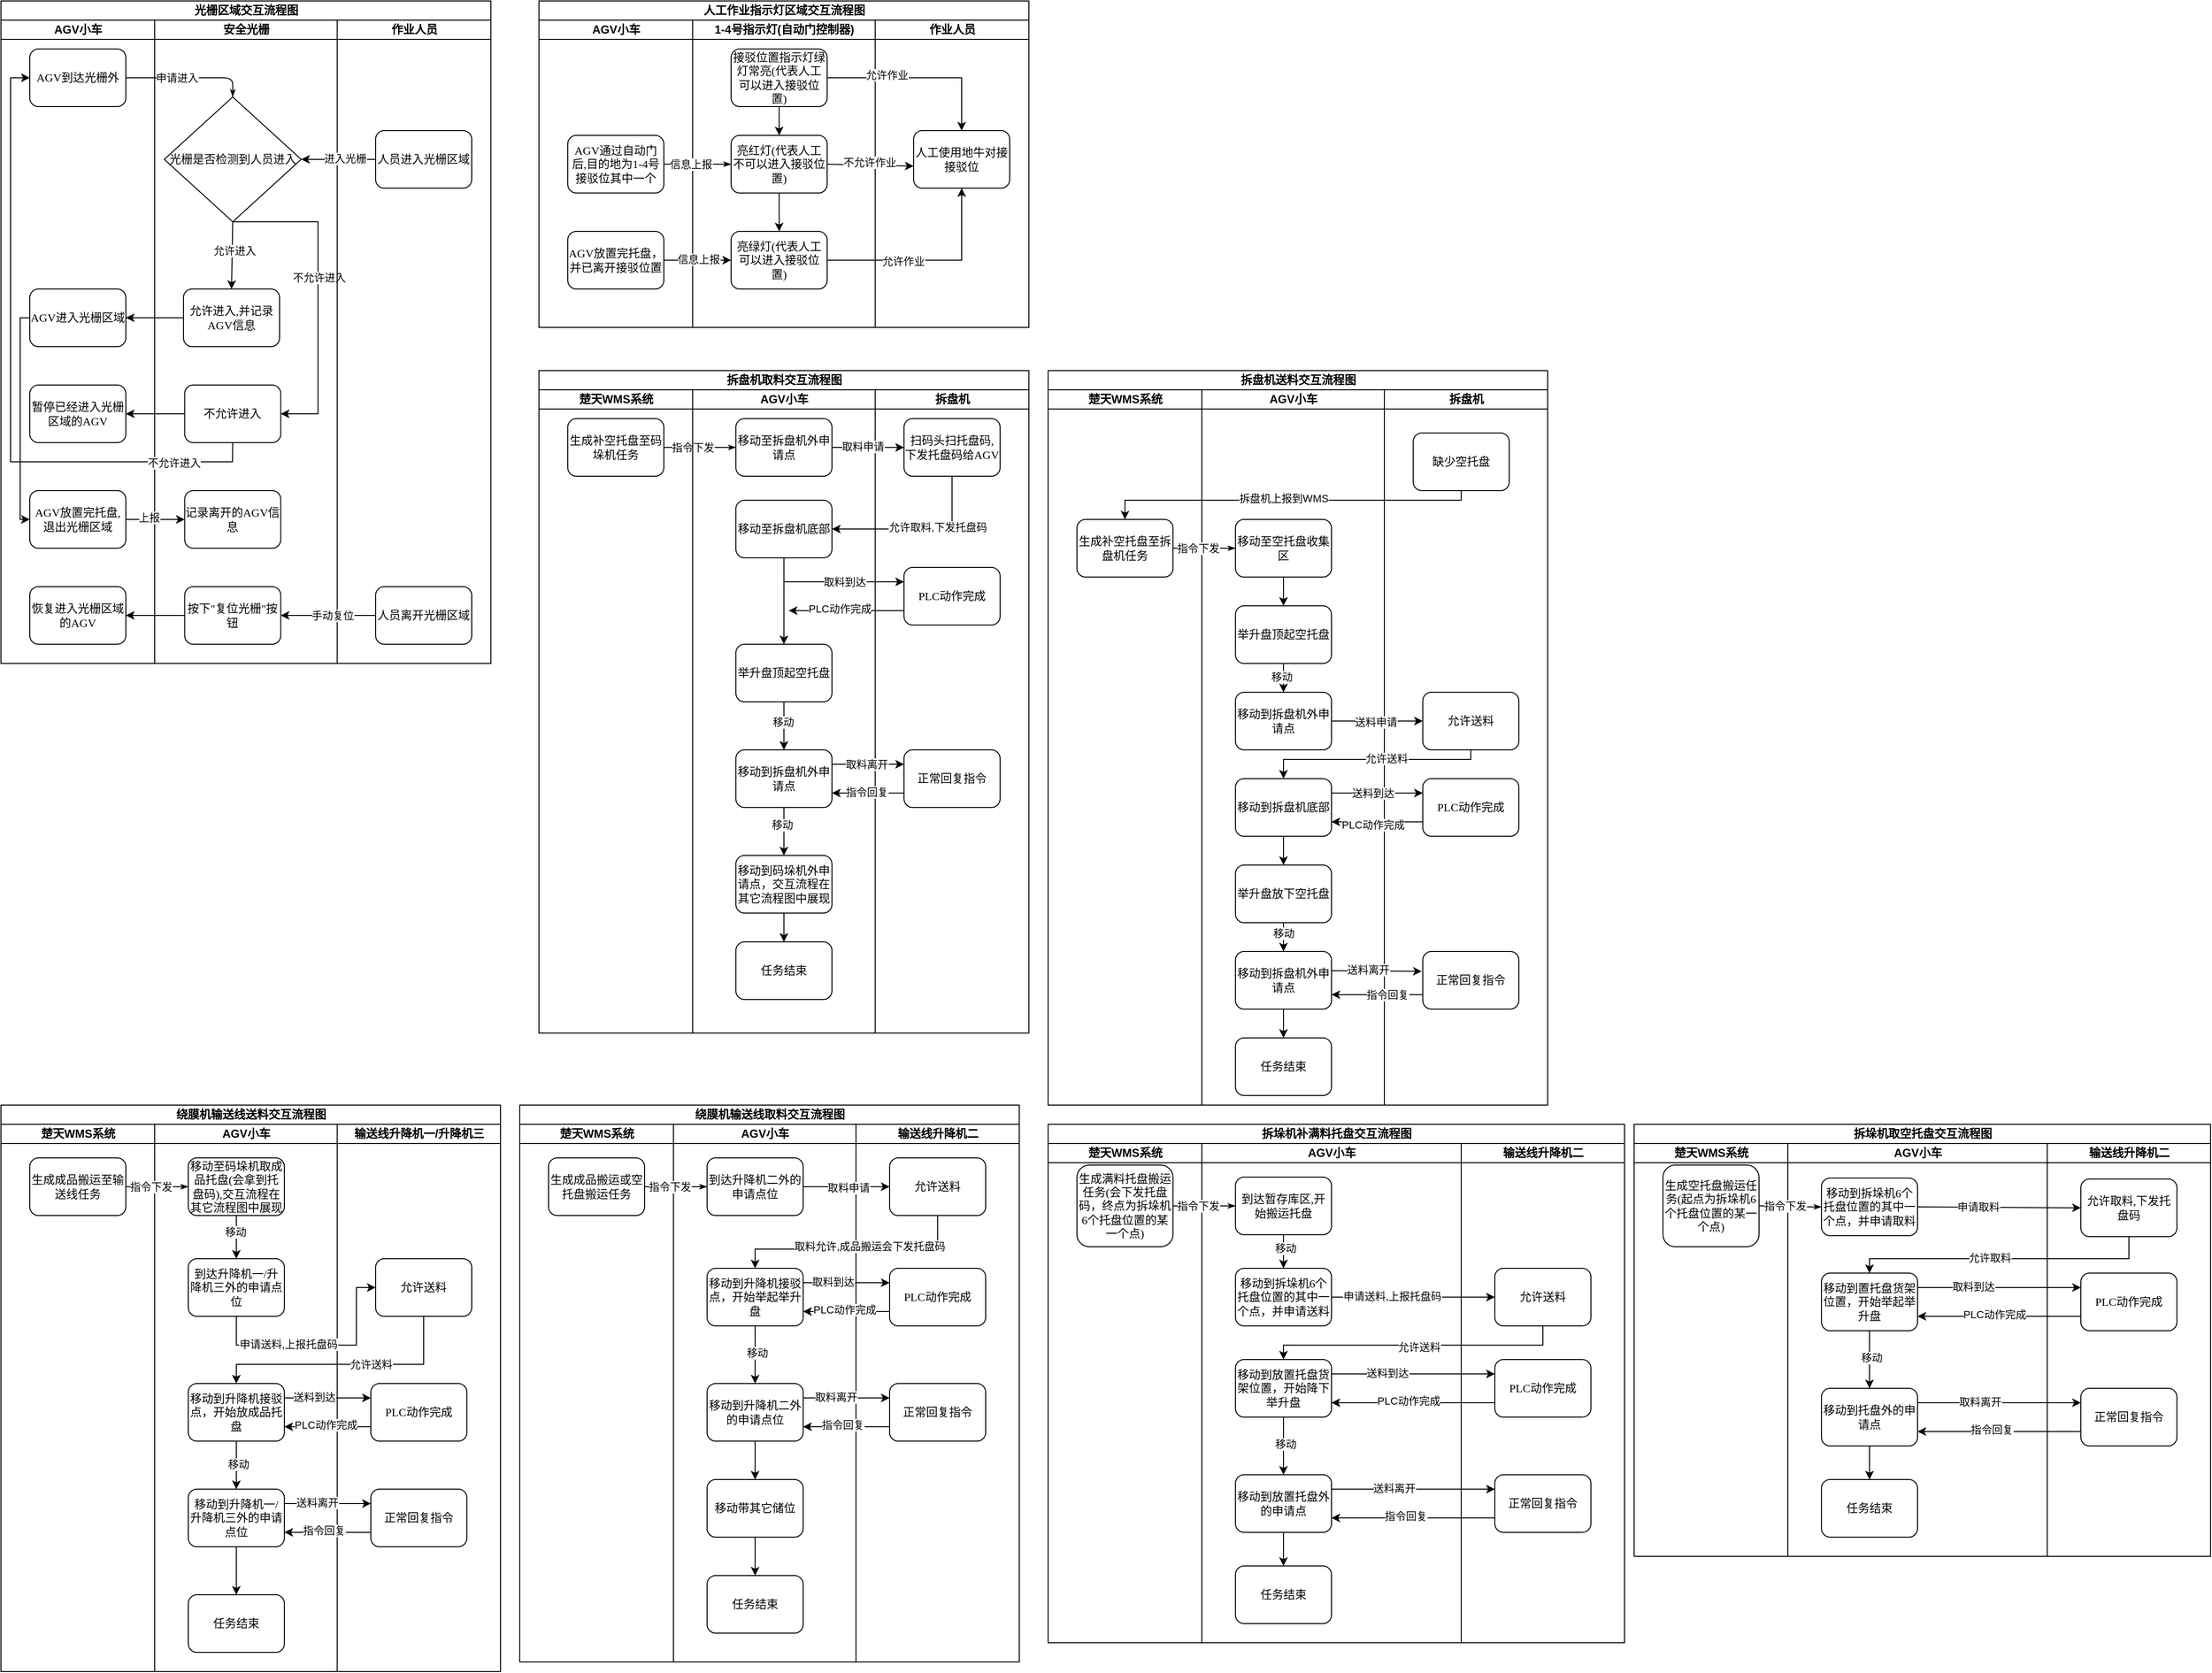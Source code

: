 <mxfile version="24.4.0" type="github">
  <diagram name="Page-1" id="74e2e168-ea6b-b213-b513-2b3c1d86103e">
    <mxGraphModel dx="1290" dy="541" grid="1" gridSize="10" guides="1" tooltips="1" connect="1" arrows="1" fold="1" page="1" pageScale="1" pageWidth="1100" pageHeight="850" background="none" math="0" shadow="0">
      <root>
        <mxCell id="0" />
        <mxCell id="1" parent="0" />
        <mxCell id="77e6c97f196da883-1" value="&lt;font style=&quot;font-size: 12px;&quot;&gt;光栅区域交互流程图&lt;/font&gt;" style="swimlane;html=1;childLayout=stackLayout;startSize=20;rounded=0;shadow=0;labelBackgroundColor=none;strokeWidth=1;fontFamily=Verdana;fontSize=8;align=center;" parent="1" vertex="1">
          <mxGeometry x="70" y="40" width="510" height="690" as="geometry" />
        </mxCell>
        <mxCell id="77e6c97f196da883-2" value="AGV小车" style="swimlane;html=1;startSize=20;" parent="77e6c97f196da883-1" vertex="1">
          <mxGeometry y="20" width="160" height="670" as="geometry" />
        </mxCell>
        <mxCell id="77e6c97f196da883-8" value="&lt;font style=&quot;font-size: 12px;&quot;&gt;AGV到达光栅外&lt;/font&gt;" style="rounded=1;whiteSpace=wrap;html=1;shadow=0;labelBackgroundColor=none;strokeWidth=1;fontFamily=Verdana;fontSize=8;align=center;" parent="77e6c97f196da883-2" vertex="1">
          <mxGeometry x="30" y="30" width="100" height="60" as="geometry" />
        </mxCell>
        <mxCell id="K3s2tJgjkljsCshVZRKE-3" value="&lt;font style=&quot;font-size: 12px;&quot;&gt;AGV进入光栅区域&lt;/font&gt;" style="rounded=1;whiteSpace=wrap;html=1;shadow=0;labelBackgroundColor=none;strokeWidth=1;fontFamily=Verdana;fontSize=8;align=center;" parent="77e6c97f196da883-2" vertex="1">
          <mxGeometry x="30" y="280" width="100" height="60" as="geometry" />
        </mxCell>
        <mxCell id="K3s2tJgjkljsCshVZRKE-15" value="&lt;span style=&quot;font-size: 12px;&quot;&gt;暂停已经进入光栅区域的AGV&lt;/span&gt;" style="rounded=1;whiteSpace=wrap;html=1;shadow=0;labelBackgroundColor=none;strokeWidth=1;fontFamily=Verdana;fontSize=8;align=center;" parent="77e6c97f196da883-2" vertex="1">
          <mxGeometry x="30" y="380" width="100" height="60" as="geometry" />
        </mxCell>
        <mxCell id="K3s2tJgjkljsCshVZRKE-19" value="&lt;font style=&quot;font-size: 12px;&quot;&gt;AGV放置完托盘,退出光栅区域&lt;/font&gt;" style="rounded=1;whiteSpace=wrap;html=1;shadow=0;labelBackgroundColor=none;strokeWidth=1;fontFamily=Verdana;fontSize=8;align=center;" parent="77e6c97f196da883-2" vertex="1">
          <mxGeometry x="30" y="490" width="100" height="60" as="geometry" />
        </mxCell>
        <mxCell id="K3s2tJgjkljsCshVZRKE-20" value="" style="endArrow=classic;html=1;rounded=0;exitX=0;exitY=0.5;exitDx=0;exitDy=0;entryX=0;entryY=0.5;entryDx=0;entryDy=0;" parent="77e6c97f196da883-2" source="K3s2tJgjkljsCshVZRKE-3" target="K3s2tJgjkljsCshVZRKE-19" edge="1">
          <mxGeometry width="50" height="50" relative="1" as="geometry">
            <mxPoint x="270" y="540" as="sourcePoint" />
            <mxPoint x="320" y="490" as="targetPoint" />
            <Array as="points">
              <mxPoint x="20" y="310" />
              <mxPoint x="20" y="360" />
              <mxPoint x="20" y="470" />
              <mxPoint x="20" y="520" />
            </Array>
          </mxGeometry>
        </mxCell>
        <mxCell id="K3s2tJgjkljsCshVZRKE-28" value="&lt;span style=&quot;font-size: 12px;&quot;&gt;恢复进入光栅区域的AGV&lt;/span&gt;" style="rounded=1;whiteSpace=wrap;html=1;shadow=0;labelBackgroundColor=none;strokeWidth=1;fontFamily=Verdana;fontSize=8;align=center;" parent="77e6c97f196da883-2" vertex="1">
          <mxGeometry x="30" y="590" width="100" height="60" as="geometry" />
        </mxCell>
        <mxCell id="77e6c97f196da883-26" style="edgeStyle=orthogonalEdgeStyle;rounded=1;html=1;labelBackgroundColor=none;startArrow=none;startFill=0;startSize=5;endArrow=classicThin;endFill=1;endSize=5;jettySize=auto;orthogonalLoop=1;strokeWidth=1;fontFamily=Verdana;fontSize=8;entryX=0.5;entryY=0;entryDx=0;entryDy=0;" parent="77e6c97f196da883-1" source="77e6c97f196da883-8" target="K3s2tJgjkljsCshVZRKE-2" edge="1">
          <mxGeometry relative="1" as="geometry">
            <mxPoint x="200" y="100" as="targetPoint" />
          </mxGeometry>
        </mxCell>
        <mxCell id="K3s2tJgjkljsCshVZRKE-1" value="申请进入" style="edgeLabel;html=1;align=center;verticalAlign=middle;resizable=0;points=[];" parent="77e6c97f196da883-26" vertex="1" connectable="0">
          <mxGeometry x="-0.2" relative="1" as="geometry">
            <mxPoint as="offset" />
          </mxGeometry>
        </mxCell>
        <mxCell id="77e6c97f196da883-3" value="安全光栅" style="swimlane;html=1;startSize=20;" parent="77e6c97f196da883-1" vertex="1">
          <mxGeometry x="160" y="20" width="190" height="670" as="geometry" />
        </mxCell>
        <mxCell id="K3s2tJgjkljsCshVZRKE-2" value="&lt;font style=&quot;font-size: 12px;&quot;&gt;光栅是否检测到人员进入&lt;/font&gt;" style="rhombus;whiteSpace=wrap;html=1;rounded=0;shadow=0;labelBackgroundColor=none;strokeWidth=1;fontFamily=Verdana;fontSize=8;align=center;" parent="77e6c97f196da883-3" vertex="1">
          <mxGeometry x="10" y="80" width="142.5" height="130" as="geometry" />
        </mxCell>
        <mxCell id="K3s2tJgjkljsCshVZRKE-5" value="&lt;font style=&quot;font-size: 12px;&quot;&gt;允许进入,并记录AGV信息&lt;/font&gt;" style="rounded=1;whiteSpace=wrap;html=1;shadow=0;labelBackgroundColor=none;strokeWidth=1;fontFamily=Verdana;fontSize=8;align=center;" parent="77e6c97f196da883-3" vertex="1">
          <mxGeometry x="30" y="280" width="100" height="60" as="geometry" />
        </mxCell>
        <mxCell id="K3s2tJgjkljsCshVZRKE-6" value="" style="endArrow=classic;html=1;rounded=0;exitX=0.5;exitY=1;exitDx=0;exitDy=0;entryX=0.5;entryY=0;entryDx=0;entryDy=0;" parent="77e6c97f196da883-3" source="K3s2tJgjkljsCshVZRKE-2" target="K3s2tJgjkljsCshVZRKE-5" edge="1">
          <mxGeometry width="50" height="50" relative="1" as="geometry">
            <mxPoint x="200" y="220" as="sourcePoint" />
            <mxPoint x="250" y="170" as="targetPoint" />
          </mxGeometry>
        </mxCell>
        <mxCell id="K3s2tJgjkljsCshVZRKE-8" value="允许进入" style="edgeLabel;html=1;align=center;verticalAlign=middle;resizable=0;points=[];" parent="K3s2tJgjkljsCshVZRKE-6" vertex="1" connectable="0">
          <mxGeometry x="-0.144" y="2" relative="1" as="geometry">
            <mxPoint as="offset" />
          </mxGeometry>
        </mxCell>
        <mxCell id="K3s2tJgjkljsCshVZRKE-10" value="&lt;font style=&quot;font-size: 12px;&quot;&gt;不允许进入&lt;/font&gt;" style="rounded=1;whiteSpace=wrap;html=1;shadow=0;labelBackgroundColor=none;strokeWidth=1;fontFamily=Verdana;fontSize=8;align=center;" parent="77e6c97f196da883-3" vertex="1">
          <mxGeometry x="31.25" y="380" width="100" height="60" as="geometry" />
        </mxCell>
        <mxCell id="K3s2tJgjkljsCshVZRKE-11" value="" style="endArrow=classic;html=1;rounded=0;exitX=0.5;exitY=1;exitDx=0;exitDy=0;entryX=1;entryY=0.5;entryDx=0;entryDy=0;" parent="77e6c97f196da883-3" source="K3s2tJgjkljsCshVZRKE-2" target="K3s2tJgjkljsCshVZRKE-10" edge="1">
          <mxGeometry width="50" height="50" relative="1" as="geometry">
            <mxPoint x="320" y="190" as="sourcePoint" />
            <mxPoint x="370" y="140" as="targetPoint" />
            <Array as="points">
              <mxPoint x="170" y="210" />
              <mxPoint x="170" y="410" />
              <mxPoint x="153" y="410" />
            </Array>
          </mxGeometry>
        </mxCell>
        <mxCell id="K3s2tJgjkljsCshVZRKE-12" value="不允许进入" style="edgeLabel;html=1;align=center;verticalAlign=middle;resizable=0;points=[];" parent="K3s2tJgjkljsCshVZRKE-11" vertex="1" connectable="0">
          <mxGeometry x="-0.107" y="1" relative="1" as="geometry">
            <mxPoint as="offset" />
          </mxGeometry>
        </mxCell>
        <mxCell id="77e6c97f196da883-14" value="&lt;font style=&quot;font-size: 12px;&quot;&gt;记录离开的AGV信息&lt;/font&gt;" style="rounded=1;whiteSpace=wrap;html=1;shadow=0;labelBackgroundColor=none;strokeWidth=1;fontFamily=Verdana;fontSize=8;align=center;" parent="77e6c97f196da883-3" vertex="1">
          <mxGeometry x="31.25" y="490" width="100" height="60" as="geometry" />
        </mxCell>
        <mxCell id="K3s2tJgjkljsCshVZRKE-25" value="&lt;font style=&quot;font-size: 12px;&quot;&gt;按下&quot;复位光栅&quot;按钮&lt;/font&gt;" style="rounded=1;whiteSpace=wrap;html=1;shadow=0;labelBackgroundColor=none;strokeWidth=1;fontFamily=Verdana;fontSize=8;align=center;" parent="77e6c97f196da883-3" vertex="1">
          <mxGeometry x="31.25" y="590" width="100" height="60" as="geometry" />
        </mxCell>
        <mxCell id="77e6c97f196da883-4" value="作业人员" style="swimlane;html=1;startSize=20;" parent="77e6c97f196da883-1" vertex="1">
          <mxGeometry x="350" y="20" width="160" height="670" as="geometry" />
        </mxCell>
        <mxCell id="77e6c97f196da883-12" value="&lt;font style=&quot;font-size: 12px;&quot;&gt;人员进入光栅区域&lt;/font&gt;" style="rounded=1;whiteSpace=wrap;html=1;shadow=0;labelBackgroundColor=none;strokeWidth=1;fontFamily=Verdana;fontSize=8;align=center;" parent="77e6c97f196da883-4" vertex="1">
          <mxGeometry x="40" y="115" width="100" height="60" as="geometry" />
        </mxCell>
        <mxCell id="K3s2tJgjkljsCshVZRKE-24" value="&lt;font style=&quot;font-size: 12px;&quot;&gt;人员离开光栅区域&lt;/font&gt;" style="rounded=1;whiteSpace=wrap;html=1;shadow=0;labelBackgroundColor=none;strokeWidth=1;fontFamily=Verdana;fontSize=8;align=center;" parent="77e6c97f196da883-4" vertex="1">
          <mxGeometry x="40" y="590" width="100" height="60" as="geometry" />
        </mxCell>
        <mxCell id="K3s2tJgjkljsCshVZRKE-7" value="" style="endArrow=classic;html=1;rounded=0;exitX=0;exitY=0.5;exitDx=0;exitDy=0;" parent="77e6c97f196da883-1" source="K3s2tJgjkljsCshVZRKE-5" target="K3s2tJgjkljsCshVZRKE-3" edge="1">
          <mxGeometry width="50" height="50" relative="1" as="geometry">
            <mxPoint x="240" y="440" as="sourcePoint" />
            <mxPoint x="290" y="390" as="targetPoint" />
          </mxGeometry>
        </mxCell>
        <mxCell id="K3s2tJgjkljsCshVZRKE-13" value="" style="endArrow=classic;html=1;rounded=0;exitX=0;exitY=0.5;exitDx=0;exitDy=0;entryX=1;entryY=0.5;entryDx=0;entryDy=0;" parent="77e6c97f196da883-1" source="77e6c97f196da883-12" target="K3s2tJgjkljsCshVZRKE-2" edge="1">
          <mxGeometry width="50" height="50" relative="1" as="geometry">
            <mxPoint x="440" y="260" as="sourcePoint" />
            <mxPoint x="360" y="170" as="targetPoint" />
          </mxGeometry>
        </mxCell>
        <mxCell id="K3s2tJgjkljsCshVZRKE-14" value="进入光栅" style="edgeLabel;html=1;align=center;verticalAlign=middle;resizable=0;points=[];" parent="K3s2tJgjkljsCshVZRKE-13" vertex="1" connectable="0">
          <mxGeometry x="-0.174" y="-1" relative="1" as="geometry">
            <mxPoint as="offset" />
          </mxGeometry>
        </mxCell>
        <mxCell id="K3s2tJgjkljsCshVZRKE-16" value="" style="endArrow=classic;html=1;rounded=0;exitX=0;exitY=0.5;exitDx=0;exitDy=0;entryX=1;entryY=0.5;entryDx=0;entryDy=0;" parent="77e6c97f196da883-1" source="K3s2tJgjkljsCshVZRKE-10" target="K3s2tJgjkljsCshVZRKE-15" edge="1">
          <mxGeometry width="50" height="50" relative="1" as="geometry">
            <mxPoint x="250" y="520" as="sourcePoint" />
            <mxPoint x="300" y="470" as="targetPoint" />
          </mxGeometry>
        </mxCell>
        <mxCell id="K3s2tJgjkljsCshVZRKE-17" value="" style="endArrow=classic;html=1;rounded=0;exitX=0.5;exitY=1;exitDx=0;exitDy=0;entryX=0;entryY=0.5;entryDx=0;entryDy=0;" parent="77e6c97f196da883-1" source="K3s2tJgjkljsCshVZRKE-10" target="77e6c97f196da883-8" edge="1">
          <mxGeometry width="50" height="50" relative="1" as="geometry">
            <mxPoint x="260" y="510" as="sourcePoint" />
            <mxPoint x="310" y="460" as="targetPoint" />
            <Array as="points">
              <mxPoint x="241" y="480" />
              <mxPoint x="10" y="480" />
              <mxPoint x="10" y="80" />
            </Array>
          </mxGeometry>
        </mxCell>
        <mxCell id="K3s2tJgjkljsCshVZRKE-18" value="不允许进入" style="edgeLabel;html=1;align=center;verticalAlign=middle;resizable=0;points=[];" parent="K3s2tJgjkljsCshVZRKE-17" vertex="1" connectable="0">
          <mxGeometry x="-0.759" y="1" relative="1" as="geometry">
            <mxPoint as="offset" />
          </mxGeometry>
        </mxCell>
        <mxCell id="K3s2tJgjkljsCshVZRKE-22" value="" style="endArrow=classic;html=1;rounded=0;exitX=1;exitY=0.5;exitDx=0;exitDy=0;entryX=0;entryY=0.5;entryDx=0;entryDy=0;" parent="77e6c97f196da883-1" source="K3s2tJgjkljsCshVZRKE-19" target="77e6c97f196da883-14" edge="1">
          <mxGeometry width="50" height="50" relative="1" as="geometry">
            <mxPoint x="210" y="630" as="sourcePoint" />
            <mxPoint x="260" y="580" as="targetPoint" />
          </mxGeometry>
        </mxCell>
        <mxCell id="K3s2tJgjkljsCshVZRKE-23" value="上报" style="edgeLabel;html=1;align=center;verticalAlign=middle;resizable=0;points=[];" parent="K3s2tJgjkljsCshVZRKE-22" vertex="1" connectable="0">
          <mxGeometry x="-0.213" y="2" relative="1" as="geometry">
            <mxPoint as="offset" />
          </mxGeometry>
        </mxCell>
        <mxCell id="K3s2tJgjkljsCshVZRKE-26" value="" style="endArrow=classic;html=1;rounded=0;exitX=0;exitY=0.5;exitDx=0;exitDy=0;entryX=1;entryY=0.5;entryDx=0;entryDy=0;" parent="77e6c97f196da883-1" source="K3s2tJgjkljsCshVZRKE-24" target="K3s2tJgjkljsCshVZRKE-25" edge="1">
          <mxGeometry width="50" height="50" relative="1" as="geometry">
            <mxPoint x="390" y="740" as="sourcePoint" />
            <mxPoint x="440" y="690" as="targetPoint" />
          </mxGeometry>
        </mxCell>
        <mxCell id="K3s2tJgjkljsCshVZRKE-27" value="手动复位" style="edgeLabel;html=1;align=center;verticalAlign=middle;resizable=0;points=[];" parent="K3s2tJgjkljsCshVZRKE-26" vertex="1" connectable="0">
          <mxGeometry x="-0.091" relative="1" as="geometry">
            <mxPoint as="offset" />
          </mxGeometry>
        </mxCell>
        <mxCell id="K3s2tJgjkljsCshVZRKE-29" value="" style="endArrow=classic;html=1;rounded=0;exitX=0;exitY=0.5;exitDx=0;exitDy=0;entryX=1;entryY=0.5;entryDx=0;entryDy=0;" parent="77e6c97f196da883-1" source="K3s2tJgjkljsCshVZRKE-25" target="K3s2tJgjkljsCshVZRKE-28" edge="1">
          <mxGeometry width="50" height="50" relative="1" as="geometry">
            <mxPoint x="220" y="720" as="sourcePoint" />
            <mxPoint x="270" y="670" as="targetPoint" />
          </mxGeometry>
        </mxCell>
        <mxCell id="K3s2tJgjkljsCshVZRKE-31" value="&lt;font style=&quot;font-size: 12px;&quot;&gt;人工作业指示灯区域交互流程图&lt;/font&gt;" style="swimlane;html=1;childLayout=stackLayout;startSize=20;rounded=0;shadow=0;labelBackgroundColor=none;strokeWidth=1;fontFamily=Verdana;fontSize=8;align=center;" parent="1" vertex="1">
          <mxGeometry x="630" y="40" width="510" height="340" as="geometry" />
        </mxCell>
        <mxCell id="K3s2tJgjkljsCshVZRKE-32" value="AGV小车" style="swimlane;html=1;startSize=20;" parent="K3s2tJgjkljsCshVZRKE-31" vertex="1">
          <mxGeometry y="20" width="160" height="320" as="geometry" />
        </mxCell>
        <mxCell id="K3s2tJgjkljsCshVZRKE-34" value="&lt;font style=&quot;font-size: 12px;&quot;&gt;AGV放置完托盘，并已离开接驳位置&lt;/font&gt;" style="rounded=1;whiteSpace=wrap;html=1;shadow=0;labelBackgroundColor=none;strokeWidth=1;fontFamily=Verdana;fontSize=8;align=center;" parent="K3s2tJgjkljsCshVZRKE-32" vertex="1">
          <mxGeometry x="30" y="220" width="100" height="60" as="geometry" />
        </mxCell>
        <mxCell id="K3s2tJgjkljsCshVZRKE-41" value="1-4号指示灯(自动门控制器)" style="swimlane;html=1;startSize=20;" parent="K3s2tJgjkljsCshVZRKE-31" vertex="1">
          <mxGeometry x="160" y="20" width="190" height="320" as="geometry" />
        </mxCell>
        <mxCell id="K3s2tJgjkljsCshVZRKE-65" value="&lt;span style=&quot;font-size: 12px;&quot;&gt;亮红灯(代表人工不可以进入接驳位置)&lt;/span&gt;" style="rounded=1;whiteSpace=wrap;html=1;shadow=0;labelBackgroundColor=none;strokeWidth=1;fontFamily=Verdana;fontSize=8;align=center;" parent="K3s2tJgjkljsCshVZRKE-41" vertex="1">
          <mxGeometry x="40" y="120" width="100" height="60" as="geometry" />
        </mxCell>
        <mxCell id="K3s2tJgjkljsCshVZRKE-33" value="&lt;font style=&quot;font-size: 12px;&quot;&gt;AGV通过自动门后,目的地为1-4号接驳位其中一个&lt;/font&gt;" style="rounded=1;whiteSpace=wrap;html=1;shadow=0;labelBackgroundColor=none;strokeWidth=1;fontFamily=Verdana;fontSize=8;align=center;" parent="K3s2tJgjkljsCshVZRKE-41" vertex="1">
          <mxGeometry x="-130" y="120" width="100" height="60" as="geometry" />
        </mxCell>
        <mxCell id="K3s2tJgjkljsCshVZRKE-39" style="edgeStyle=orthogonalEdgeStyle;rounded=1;html=1;labelBackgroundColor=none;startArrow=none;startFill=0;startSize=5;endArrow=classicThin;endFill=1;endSize=5;jettySize=auto;orthogonalLoop=1;strokeWidth=1;fontFamily=Verdana;fontSize=8;entryX=0;entryY=0.5;entryDx=0;entryDy=0;" parent="K3s2tJgjkljsCshVZRKE-41" source="K3s2tJgjkljsCshVZRKE-33" target="K3s2tJgjkljsCshVZRKE-65" edge="1">
          <mxGeometry relative="1" as="geometry">
            <mxPoint x="30" y="60" as="targetPoint" />
          </mxGeometry>
        </mxCell>
        <mxCell id="K3s2tJgjkljsCshVZRKE-40" value="信息上报" style="edgeLabel;html=1;align=center;verticalAlign=middle;resizable=0;points=[];" parent="K3s2tJgjkljsCshVZRKE-39" vertex="1" connectable="0">
          <mxGeometry x="-0.2" relative="1" as="geometry">
            <mxPoint as="offset" />
          </mxGeometry>
        </mxCell>
        <mxCell id="K3s2tJgjkljsCshVZRKE-66" value="&lt;font style=&quot;font-size: 12px;&quot;&gt;接驳位置指示灯绿灯常亮(代表人工可以进入接驳位置)&lt;/font&gt;" style="rounded=1;whiteSpace=wrap;html=1;shadow=0;labelBackgroundColor=none;strokeWidth=1;fontFamily=Verdana;fontSize=8;align=center;" parent="K3s2tJgjkljsCshVZRKE-41" vertex="1">
          <mxGeometry x="40" y="30" width="100" height="60" as="geometry" />
        </mxCell>
        <mxCell id="K3s2tJgjkljsCshVZRKE-67" value="" style="endArrow=classic;html=1;rounded=0;exitX=0.5;exitY=1;exitDx=0;exitDy=0;entryX=0.5;entryY=0;entryDx=0;entryDy=0;" parent="K3s2tJgjkljsCshVZRKE-41" source="K3s2tJgjkljsCshVZRKE-66" target="K3s2tJgjkljsCshVZRKE-65" edge="1">
          <mxGeometry width="50" height="50" relative="1" as="geometry">
            <mxPoint x="450" y="150" as="sourcePoint" />
            <mxPoint x="500" y="100" as="targetPoint" />
          </mxGeometry>
        </mxCell>
        <mxCell id="K3s2tJgjkljsCshVZRKE-68" value="&lt;span style=&quot;font-size: 12px;&quot;&gt;亮绿灯(代表人工可以进入接驳位置)&lt;/span&gt;" style="rounded=1;whiteSpace=wrap;html=1;shadow=0;labelBackgroundColor=none;strokeWidth=1;fontFamily=Verdana;fontSize=8;align=center;" parent="K3s2tJgjkljsCshVZRKE-41" vertex="1">
          <mxGeometry x="40" y="220" width="100" height="60" as="geometry" />
        </mxCell>
        <mxCell id="K3s2tJgjkljsCshVZRKE-71" value="" style="endArrow=classic;html=1;rounded=0;exitX=0.5;exitY=1;exitDx=0;exitDy=0;" parent="K3s2tJgjkljsCshVZRKE-41" source="K3s2tJgjkljsCshVZRKE-65" target="K3s2tJgjkljsCshVZRKE-68" edge="1">
          <mxGeometry width="50" height="50" relative="1" as="geometry">
            <mxPoint x="260" y="260" as="sourcePoint" />
            <mxPoint x="310" y="210" as="targetPoint" />
          </mxGeometry>
        </mxCell>
        <mxCell id="K3s2tJgjkljsCshVZRKE-51" value="作业人员" style="swimlane;html=1;startSize=20;" parent="K3s2tJgjkljsCshVZRKE-31" vertex="1">
          <mxGeometry x="350" y="20" width="160" height="320" as="geometry" />
        </mxCell>
        <mxCell id="K3s2tJgjkljsCshVZRKE-52" value="&lt;font style=&quot;font-size: 12px;&quot;&gt;人工使用地牛对接接驳位&lt;/font&gt;" style="rounded=1;whiteSpace=wrap;html=1;shadow=0;labelBackgroundColor=none;strokeWidth=1;fontFamily=Verdana;fontSize=8;align=center;" parent="K3s2tJgjkljsCshVZRKE-51" vertex="1">
          <mxGeometry x="40" y="115" width="100" height="60" as="geometry" />
        </mxCell>
        <mxCell id="K3s2tJgjkljsCshVZRKE-69" value="" style="endArrow=classic;html=1;rounded=0;exitX=1;exitY=0.5;exitDx=0;exitDy=0;entryX=0;entryY=0.5;entryDx=0;entryDy=0;" parent="K3s2tJgjkljsCshVZRKE-31" source="K3s2tJgjkljsCshVZRKE-34" target="K3s2tJgjkljsCshVZRKE-68" edge="1">
          <mxGeometry width="50" height="50" relative="1" as="geometry">
            <mxPoint x="260" y="370" as="sourcePoint" />
            <mxPoint x="310" y="320" as="targetPoint" />
          </mxGeometry>
        </mxCell>
        <mxCell id="K3s2tJgjkljsCshVZRKE-70" value="信息上报" style="edgeLabel;html=1;align=center;verticalAlign=middle;resizable=0;points=[];" parent="K3s2tJgjkljsCshVZRKE-69" vertex="1" connectable="0">
          <mxGeometry x="0.029" y="1" relative="1" as="geometry">
            <mxPoint as="offset" />
          </mxGeometry>
        </mxCell>
        <mxCell id="K3s2tJgjkljsCshVZRKE-72" value="" style="endArrow=classic;html=1;rounded=0;exitX=1;exitY=0.5;exitDx=0;exitDy=0;entryX=0.5;entryY=1;entryDx=0;entryDy=0;" parent="K3s2tJgjkljsCshVZRKE-31" source="K3s2tJgjkljsCshVZRKE-68" target="K3s2tJgjkljsCshVZRKE-52" edge="1">
          <mxGeometry width="50" height="50" relative="1" as="geometry">
            <mxPoint x="430" y="280" as="sourcePoint" />
            <mxPoint x="480" y="230" as="targetPoint" />
            <Array as="points">
              <mxPoint x="440" y="270" />
            </Array>
          </mxGeometry>
        </mxCell>
        <mxCell id="K3s2tJgjkljsCshVZRKE-75" value="允许作业" style="edgeLabel;html=1;align=center;verticalAlign=middle;resizable=0;points=[];" parent="K3s2tJgjkljsCshVZRKE-72" vertex="1" connectable="0">
          <mxGeometry x="-0.265" y="-1" relative="1" as="geometry">
            <mxPoint as="offset" />
          </mxGeometry>
        </mxCell>
        <mxCell id="K3s2tJgjkljsCshVZRKE-73" value="" style="endArrow=classic;html=1;rounded=0;exitX=1;exitY=0.5;exitDx=0;exitDy=0;entryX=0;entryY=0.617;entryDx=0;entryDy=0;entryPerimeter=0;" parent="K3s2tJgjkljsCshVZRKE-31" source="K3s2tJgjkljsCshVZRKE-65" target="K3s2tJgjkljsCshVZRKE-52" edge="1">
          <mxGeometry width="50" height="50" relative="1" as="geometry">
            <mxPoint x="580" y="180" as="sourcePoint" />
            <mxPoint x="630" y="130" as="targetPoint" />
          </mxGeometry>
        </mxCell>
        <mxCell id="K3s2tJgjkljsCshVZRKE-76" value="不允许作业" style="edgeLabel;html=1;align=center;verticalAlign=middle;resizable=0;points=[];" parent="K3s2tJgjkljsCshVZRKE-73" vertex="1" connectable="0">
          <mxGeometry x="-0.024" y="3" relative="1" as="geometry">
            <mxPoint as="offset" />
          </mxGeometry>
        </mxCell>
        <mxCell id="K3s2tJgjkljsCshVZRKE-74" value="" style="endArrow=classic;html=1;rounded=0;exitX=1;exitY=0.5;exitDx=0;exitDy=0;entryX=0.5;entryY=0;entryDx=0;entryDy=0;" parent="K3s2tJgjkljsCshVZRKE-31" source="K3s2tJgjkljsCshVZRKE-66" target="K3s2tJgjkljsCshVZRKE-52" edge="1">
          <mxGeometry width="50" height="50" relative="1" as="geometry">
            <mxPoint x="430" y="110" as="sourcePoint" />
            <mxPoint x="480" y="60" as="targetPoint" />
            <Array as="points">
              <mxPoint x="440" y="80" />
            </Array>
          </mxGeometry>
        </mxCell>
        <mxCell id="K3s2tJgjkljsCshVZRKE-77" value="允许作业" style="edgeLabel;html=1;align=center;verticalAlign=middle;resizable=0;points=[];" parent="K3s2tJgjkljsCshVZRKE-74" vertex="1" connectable="0">
          <mxGeometry x="-0.364" y="3" relative="1" as="geometry">
            <mxPoint as="offset" />
          </mxGeometry>
        </mxCell>
        <mxCell id="K3s2tJgjkljsCshVZRKE-78" value="&lt;font style=&quot;font-size: 12px;&quot;&gt;拆盘机取料交互流程图&lt;/font&gt;" style="swimlane;html=1;childLayout=stackLayout;startSize=20;rounded=0;shadow=0;labelBackgroundColor=none;strokeWidth=1;fontFamily=Verdana;fontSize=8;align=center;" parent="1" vertex="1">
          <mxGeometry x="630" y="425" width="510" height="690" as="geometry" />
        </mxCell>
        <mxCell id="K3s2tJgjkljsCshVZRKE-79" value="楚天WMS系统" style="swimlane;html=1;startSize=20;" parent="K3s2tJgjkljsCshVZRKE-78" vertex="1">
          <mxGeometry y="20" width="160" height="670" as="geometry" />
        </mxCell>
        <mxCell id="K3s2tJgjkljsCshVZRKE-80" value="&lt;font style=&quot;font-size: 12px;&quot;&gt;生成补空托盘至码垛机任务&lt;/font&gt;" style="rounded=1;whiteSpace=wrap;html=1;shadow=0;labelBackgroundColor=none;strokeWidth=1;fontFamily=Verdana;fontSize=8;align=center;" parent="K3s2tJgjkljsCshVZRKE-79" vertex="1">
          <mxGeometry x="30" y="30" width="100" height="60" as="geometry" />
        </mxCell>
        <mxCell id="K3s2tJgjkljsCshVZRKE-86" style="edgeStyle=orthogonalEdgeStyle;rounded=1;html=1;labelBackgroundColor=none;startArrow=none;startFill=0;startSize=5;endArrow=classicThin;endFill=1;endSize=5;jettySize=auto;orthogonalLoop=1;strokeWidth=1;fontFamily=Verdana;fontSize=8;entryX=0;entryY=0.5;entryDx=0;entryDy=0;" parent="K3s2tJgjkljsCshVZRKE-78" source="K3s2tJgjkljsCshVZRKE-80" target="K3s2tJgjkljsCshVZRKE-115" edge="1">
          <mxGeometry relative="1" as="geometry">
            <mxPoint x="210" y="80" as="targetPoint" />
          </mxGeometry>
        </mxCell>
        <mxCell id="K3s2tJgjkljsCshVZRKE-87" value="指令下发" style="edgeLabel;html=1;align=center;verticalAlign=middle;resizable=0;points=[];" parent="K3s2tJgjkljsCshVZRKE-86" vertex="1" connectable="0">
          <mxGeometry x="-0.2" relative="1" as="geometry">
            <mxPoint as="offset" />
          </mxGeometry>
        </mxCell>
        <mxCell id="K3s2tJgjkljsCshVZRKE-88" value="AGV小车" style="swimlane;html=1;startSize=20;" parent="K3s2tJgjkljsCshVZRKE-78" vertex="1">
          <mxGeometry x="160" y="20" width="190" height="670" as="geometry" />
        </mxCell>
        <mxCell id="K3s2tJgjkljsCshVZRKE-115" value="&lt;font style=&quot;font-size: 12px;&quot;&gt;移动至拆盘机外申请点&lt;/font&gt;" style="rounded=1;whiteSpace=wrap;html=1;shadow=0;labelBackgroundColor=none;strokeWidth=1;fontFamily=Verdana;fontSize=8;align=center;" parent="K3s2tJgjkljsCshVZRKE-88" vertex="1">
          <mxGeometry x="45" y="30" width="100" height="60" as="geometry" />
        </mxCell>
        <mxCell id="K3s2tJgjkljsCshVZRKE-120" value="&lt;font style=&quot;font-size: 12px;&quot;&gt;移动至拆盘机底部&lt;/font&gt;" style="rounded=1;whiteSpace=wrap;html=1;shadow=0;labelBackgroundColor=none;strokeWidth=1;fontFamily=Verdana;fontSize=8;align=center;" parent="K3s2tJgjkljsCshVZRKE-88" vertex="1">
          <mxGeometry x="45" y="115" width="100" height="60" as="geometry" />
        </mxCell>
        <mxCell id="K3s2tJgjkljsCshVZRKE-123" value="&lt;span style=&quot;font-size: 12px;&quot;&gt;举升盘顶起空托盘&lt;/span&gt;" style="rounded=1;whiteSpace=wrap;html=1;shadow=0;labelBackgroundColor=none;strokeWidth=1;fontFamily=Verdana;fontSize=8;align=center;" parent="K3s2tJgjkljsCshVZRKE-88" vertex="1">
          <mxGeometry x="45" y="265" width="100" height="60" as="geometry" />
        </mxCell>
        <mxCell id="K3s2tJgjkljsCshVZRKE-126" value="" style="endArrow=classic;html=1;rounded=0;exitX=0.5;exitY=1;exitDx=0;exitDy=0;entryX=0.5;entryY=0;entryDx=0;entryDy=0;" parent="K3s2tJgjkljsCshVZRKE-88" source="K3s2tJgjkljsCshVZRKE-120" target="K3s2tJgjkljsCshVZRKE-123" edge="1">
          <mxGeometry width="50" height="50" relative="1" as="geometry">
            <mxPoint x="170" y="235" as="sourcePoint" />
            <mxPoint x="220" y="185" as="targetPoint" />
          </mxGeometry>
        </mxCell>
        <mxCell id="K3s2tJgjkljsCshVZRKE-130" value="&lt;span style=&quot;font-size: 12px;&quot;&gt;移动到拆盘机外申请点&lt;/span&gt;" style="rounded=1;whiteSpace=wrap;html=1;shadow=0;labelBackgroundColor=none;strokeWidth=1;fontFamily=Verdana;fontSize=8;align=center;" parent="K3s2tJgjkljsCshVZRKE-88" vertex="1">
          <mxGeometry x="45" y="375" width="100" height="60" as="geometry" />
        </mxCell>
        <mxCell id="K3s2tJgjkljsCshVZRKE-131" value="" style="endArrow=classic;html=1;rounded=0;exitX=0.5;exitY=1;exitDx=0;exitDy=0;" parent="K3s2tJgjkljsCshVZRKE-88" source="K3s2tJgjkljsCshVZRKE-123" target="K3s2tJgjkljsCshVZRKE-130" edge="1">
          <mxGeometry width="50" height="50" relative="1" as="geometry">
            <mxPoint x="170" y="365" as="sourcePoint" />
            <mxPoint x="220" y="315" as="targetPoint" />
          </mxGeometry>
        </mxCell>
        <mxCell id="K3s2tJgjkljsCshVZRKE-132" value="移动" style="edgeLabel;html=1;align=center;verticalAlign=middle;resizable=0;points=[];" parent="K3s2tJgjkljsCshVZRKE-131" vertex="1" connectable="0">
          <mxGeometry x="-0.189" y="-1" relative="1" as="geometry">
            <mxPoint as="offset" />
          </mxGeometry>
        </mxCell>
        <mxCell id="K3s2tJgjkljsCshVZRKE-138" value="&lt;span style=&quot;font-size: 12px;&quot;&gt;移动到码垛机外申请点，交互流程在其它流程图中展现&lt;/span&gt;" style="rounded=1;whiteSpace=wrap;html=1;shadow=0;labelBackgroundColor=none;strokeWidth=1;fontFamily=Verdana;fontSize=8;align=center;" parent="K3s2tJgjkljsCshVZRKE-88" vertex="1">
          <mxGeometry x="45" y="485" width="100" height="60" as="geometry" />
        </mxCell>
        <mxCell id="K3s2tJgjkljsCshVZRKE-142" value="" style="endArrow=classic;html=1;rounded=0;exitX=0.5;exitY=1;exitDx=0;exitDy=0;" parent="K3s2tJgjkljsCshVZRKE-88" source="K3s2tJgjkljsCshVZRKE-130" target="K3s2tJgjkljsCshVZRKE-138" edge="1">
          <mxGeometry width="50" height="50" relative="1" as="geometry">
            <mxPoint x="220" y="485" as="sourcePoint" />
            <mxPoint x="270" y="435" as="targetPoint" />
          </mxGeometry>
        </mxCell>
        <mxCell id="K3s2tJgjkljsCshVZRKE-143" value="移动" style="edgeLabel;html=1;align=center;verticalAlign=middle;resizable=0;points=[];" parent="K3s2tJgjkljsCshVZRKE-142" vertex="1" connectable="0">
          <mxGeometry x="-0.285" y="-2" relative="1" as="geometry">
            <mxPoint as="offset" />
          </mxGeometry>
        </mxCell>
        <mxCell id="K3s2tJgjkljsCshVZRKE-144" value="&lt;span style=&quot;font-size: 12px;&quot;&gt;任务结束&lt;/span&gt;" style="rounded=1;whiteSpace=wrap;html=1;shadow=0;labelBackgroundColor=none;strokeWidth=1;fontFamily=Verdana;fontSize=8;align=center;" parent="K3s2tJgjkljsCshVZRKE-88" vertex="1">
          <mxGeometry x="45" y="575" width="100" height="60" as="geometry" />
        </mxCell>
        <mxCell id="K3s2tJgjkljsCshVZRKE-145" value="" style="endArrow=classic;html=1;rounded=0;exitX=0.5;exitY=1;exitDx=0;exitDy=0;" parent="K3s2tJgjkljsCshVZRKE-88" source="K3s2tJgjkljsCshVZRKE-138" target="K3s2tJgjkljsCshVZRKE-144" edge="1">
          <mxGeometry width="50" height="50" relative="1" as="geometry">
            <mxPoint x="220" y="575" as="sourcePoint" />
            <mxPoint x="270" y="525" as="targetPoint" />
          </mxGeometry>
        </mxCell>
        <mxCell id="K3s2tJgjkljsCshVZRKE-98" value="拆盘机" style="swimlane;html=1;startSize=20;" parent="K3s2tJgjkljsCshVZRKE-78" vertex="1">
          <mxGeometry x="350" y="20" width="160" height="670" as="geometry" />
        </mxCell>
        <mxCell id="K3s2tJgjkljsCshVZRKE-117" value="&lt;font style=&quot;font-size: 12px;&quot;&gt;扫码头扫托盘码,下发托盘码给AGV&lt;/font&gt;" style="rounded=1;whiteSpace=wrap;html=1;shadow=0;labelBackgroundColor=none;strokeWidth=1;fontFamily=Verdana;fontSize=8;align=center;" parent="K3s2tJgjkljsCshVZRKE-98" vertex="1">
          <mxGeometry x="30" y="30" width="100" height="60" as="geometry" />
        </mxCell>
        <mxCell id="K3s2tJgjkljsCshVZRKE-125" value="&lt;span style=&quot;font-size: 12px;&quot;&gt;PLC动作完成&lt;/span&gt;" style="rounded=1;whiteSpace=wrap;html=1;shadow=0;labelBackgroundColor=none;strokeWidth=1;fontFamily=Verdana;fontSize=8;align=center;" parent="K3s2tJgjkljsCshVZRKE-98" vertex="1">
          <mxGeometry x="30" y="185" width="100" height="60" as="geometry" />
        </mxCell>
        <mxCell id="K3s2tJgjkljsCshVZRKE-127" value="" style="endArrow=classic;html=1;rounded=0;exitX=0;exitY=0.75;exitDx=0;exitDy=0;" parent="K3s2tJgjkljsCshVZRKE-98" source="K3s2tJgjkljsCshVZRKE-125" edge="1">
          <mxGeometry width="50" height="50" relative="1" as="geometry">
            <mxPoint x="20" y="305" as="sourcePoint" />
            <mxPoint x="-90" y="230" as="targetPoint" />
          </mxGeometry>
        </mxCell>
        <mxCell id="K3s2tJgjkljsCshVZRKE-129" value="PLC动作完成" style="edgeLabel;html=1;align=center;verticalAlign=middle;resizable=0;points=[];" parent="K3s2tJgjkljsCshVZRKE-127" vertex="1" connectable="0">
          <mxGeometry x="0.114" y="-2" relative="1" as="geometry">
            <mxPoint as="offset" />
          </mxGeometry>
        </mxCell>
        <mxCell id="K3s2tJgjkljsCshVZRKE-133" value="&lt;span style=&quot;font-size: 12px;&quot;&gt;正常回复指令&lt;/span&gt;" style="rounded=1;whiteSpace=wrap;html=1;shadow=0;labelBackgroundColor=none;strokeWidth=1;fontFamily=Verdana;fontSize=8;align=center;" parent="K3s2tJgjkljsCshVZRKE-98" vertex="1">
          <mxGeometry x="30" y="375" width="100" height="60" as="geometry" />
        </mxCell>
        <mxCell id="K3s2tJgjkljsCshVZRKE-118" value="" style="endArrow=classic;html=1;rounded=0;exitX=1;exitY=0.5;exitDx=0;exitDy=0;entryX=0;entryY=0.5;entryDx=0;entryDy=0;" parent="K3s2tJgjkljsCshVZRKE-78" source="K3s2tJgjkljsCshVZRKE-115" target="K3s2tJgjkljsCshVZRKE-117" edge="1">
          <mxGeometry width="50" height="50" relative="1" as="geometry">
            <mxPoint x="320" y="215" as="sourcePoint" />
            <mxPoint x="370" y="165" as="targetPoint" />
          </mxGeometry>
        </mxCell>
        <mxCell id="K3s2tJgjkljsCshVZRKE-119" value="取料申请" style="edgeLabel;html=1;align=center;verticalAlign=middle;resizable=0;points=[];" parent="K3s2tJgjkljsCshVZRKE-118" vertex="1" connectable="0">
          <mxGeometry x="-0.147" y="1" relative="1" as="geometry">
            <mxPoint as="offset" />
          </mxGeometry>
        </mxCell>
        <mxCell id="K3s2tJgjkljsCshVZRKE-121" value="" style="endArrow=classic;html=1;rounded=0;exitX=0.5;exitY=1;exitDx=0;exitDy=0;entryX=1;entryY=0.5;entryDx=0;entryDy=0;" parent="K3s2tJgjkljsCshVZRKE-78" source="K3s2tJgjkljsCshVZRKE-117" target="K3s2tJgjkljsCshVZRKE-120" edge="1">
          <mxGeometry width="50" height="50" relative="1" as="geometry">
            <mxPoint x="450" y="195" as="sourcePoint" />
            <mxPoint x="500" y="145" as="targetPoint" />
            <Array as="points">
              <mxPoint x="430" y="165" />
            </Array>
          </mxGeometry>
        </mxCell>
        <mxCell id="K3s2tJgjkljsCshVZRKE-122" value="允许取料,下发托盘码" style="edgeLabel;html=1;align=center;verticalAlign=middle;resizable=0;points=[];" parent="K3s2tJgjkljsCshVZRKE-121" vertex="1" connectable="0">
          <mxGeometry x="-0.222" y="-2" relative="1" as="geometry">
            <mxPoint as="offset" />
          </mxGeometry>
        </mxCell>
        <mxCell id="K3s2tJgjkljsCshVZRKE-124" value="" style="endArrow=classic;html=1;rounded=0;exitX=0.5;exitY=1;exitDx=0;exitDy=0;entryX=0;entryY=0.25;entryDx=0;entryDy=0;" parent="K3s2tJgjkljsCshVZRKE-78" source="K3s2tJgjkljsCshVZRKE-120" target="K3s2tJgjkljsCshVZRKE-125" edge="1">
          <mxGeometry width="50" height="50" relative="1" as="geometry">
            <mxPoint x="-90" y="375" as="sourcePoint" />
            <mxPoint x="320" y="245" as="targetPoint" />
            <Array as="points">
              <mxPoint x="255" y="220" />
            </Array>
          </mxGeometry>
        </mxCell>
        <mxCell id="K3s2tJgjkljsCshVZRKE-128" value="取料到达" style="edgeLabel;html=1;align=center;verticalAlign=middle;resizable=0;points=[];" parent="K3s2tJgjkljsCshVZRKE-124" vertex="1" connectable="0">
          <mxGeometry x="0.173" relative="1" as="geometry">
            <mxPoint as="offset" />
          </mxGeometry>
        </mxCell>
        <mxCell id="K3s2tJgjkljsCshVZRKE-134" value="" style="endArrow=classic;html=1;rounded=0;exitX=1;exitY=0.25;exitDx=0;exitDy=0;entryX=0;entryY=0.25;entryDx=0;entryDy=0;" parent="K3s2tJgjkljsCshVZRKE-78" source="K3s2tJgjkljsCshVZRKE-130" target="K3s2tJgjkljsCshVZRKE-133" edge="1">
          <mxGeometry width="50" height="50" relative="1" as="geometry">
            <mxPoint x="330" y="415" as="sourcePoint" />
            <mxPoint x="380" y="365" as="targetPoint" />
          </mxGeometry>
        </mxCell>
        <mxCell id="K3s2tJgjkljsCshVZRKE-136" value="取料离开" style="edgeLabel;html=1;align=center;verticalAlign=middle;resizable=0;points=[];" parent="K3s2tJgjkljsCshVZRKE-134" vertex="1" connectable="0">
          <mxGeometry x="-0.048" relative="1" as="geometry">
            <mxPoint as="offset" />
          </mxGeometry>
        </mxCell>
        <mxCell id="K3s2tJgjkljsCshVZRKE-135" value="" style="endArrow=classic;html=1;rounded=0;exitX=0;exitY=0.75;exitDx=0;exitDy=0;entryX=1;entryY=0.75;entryDx=0;entryDy=0;" parent="K3s2tJgjkljsCshVZRKE-78" source="K3s2tJgjkljsCshVZRKE-133" target="K3s2tJgjkljsCshVZRKE-130" edge="1">
          <mxGeometry width="50" height="50" relative="1" as="geometry">
            <mxPoint x="350" y="475" as="sourcePoint" />
            <mxPoint x="400" y="425" as="targetPoint" />
          </mxGeometry>
        </mxCell>
        <mxCell id="K3s2tJgjkljsCshVZRKE-137" value="指令回复" style="edgeLabel;html=1;align=center;verticalAlign=middle;resizable=0;points=[];" parent="K3s2tJgjkljsCshVZRKE-135" vertex="1" connectable="0">
          <mxGeometry x="0.048" y="-1" relative="1" as="geometry">
            <mxPoint as="offset" />
          </mxGeometry>
        </mxCell>
        <mxCell id="K3s2tJgjkljsCshVZRKE-194" value="&lt;font style=&quot;font-size: 12px;&quot;&gt;拆盘机送料交互流程图&lt;/font&gt;" style="swimlane;html=1;childLayout=stackLayout;startSize=20;rounded=0;shadow=0;labelBackgroundColor=none;strokeWidth=1;fontFamily=Verdana;fontSize=8;align=center;" parent="1" vertex="1">
          <mxGeometry x="1160" y="425" width="520" height="765" as="geometry" />
        </mxCell>
        <mxCell id="K3s2tJgjkljsCshVZRKE-195" value="楚天WMS系统" style="swimlane;html=1;startSize=20;" parent="K3s2tJgjkljsCshVZRKE-194" vertex="1">
          <mxGeometry y="20" width="160" height="745" as="geometry" />
        </mxCell>
        <mxCell id="K3s2tJgjkljsCshVZRKE-196" value="&lt;font style=&quot;font-size: 12px;&quot;&gt;生成补空托盘至拆盘机任务&lt;/font&gt;" style="rounded=1;whiteSpace=wrap;html=1;shadow=0;labelBackgroundColor=none;strokeWidth=1;fontFamily=Verdana;fontSize=8;align=center;" parent="K3s2tJgjkljsCshVZRKE-195" vertex="1">
          <mxGeometry x="30" y="135" width="100" height="60" as="geometry" />
        </mxCell>
        <mxCell id="K3s2tJgjkljsCshVZRKE-200" value="AGV小车" style="swimlane;html=1;startSize=20;" parent="K3s2tJgjkljsCshVZRKE-194" vertex="1">
          <mxGeometry x="160" y="20" width="190" height="745" as="geometry" />
        </mxCell>
        <mxCell id="K3s2tJgjkljsCshVZRKE-205" value="&lt;font style=&quot;font-size: 12px;&quot;&gt;移动至空托盘收集区&lt;/font&gt;" style="rounded=1;whiteSpace=wrap;html=1;shadow=0;labelBackgroundColor=none;strokeWidth=1;fontFamily=Verdana;fontSize=8;align=center;" parent="K3s2tJgjkljsCshVZRKE-200" vertex="1">
          <mxGeometry x="35" y="135" width="100" height="60" as="geometry" />
        </mxCell>
        <mxCell id="K3s2tJgjkljsCshVZRKE-206" value="&lt;span style=&quot;font-size: 12px;&quot;&gt;举升盘顶起空托盘&lt;/span&gt;" style="rounded=1;whiteSpace=wrap;html=1;shadow=0;labelBackgroundColor=none;strokeWidth=1;fontFamily=Verdana;fontSize=8;align=center;" parent="K3s2tJgjkljsCshVZRKE-200" vertex="1">
          <mxGeometry x="35" y="225" width="100" height="60" as="geometry" />
        </mxCell>
        <mxCell id="K3s2tJgjkljsCshVZRKE-244" value="" style="endArrow=classic;html=1;rounded=0;exitX=0.5;exitY=1;exitDx=0;exitDy=0;" parent="K3s2tJgjkljsCshVZRKE-200" source="K3s2tJgjkljsCshVZRKE-205" target="K3s2tJgjkljsCshVZRKE-206" edge="1">
          <mxGeometry width="50" height="50" relative="1" as="geometry">
            <mxPoint x="210" y="205" as="sourcePoint" />
            <mxPoint x="260" y="155" as="targetPoint" />
          </mxGeometry>
        </mxCell>
        <mxCell id="K3s2tJgjkljsCshVZRKE-245" value="&lt;span style=&quot;font-size: 12px;&quot;&gt;移动到拆盘机外申请点&lt;/span&gt;" style="rounded=1;whiteSpace=wrap;html=1;shadow=0;labelBackgroundColor=none;strokeWidth=1;fontFamily=Verdana;fontSize=8;align=center;" parent="K3s2tJgjkljsCshVZRKE-200" vertex="1">
          <mxGeometry x="35" y="315" width="100" height="60" as="geometry" />
        </mxCell>
        <mxCell id="K3s2tJgjkljsCshVZRKE-246" value="" style="endArrow=classic;html=1;rounded=0;exitX=0.5;exitY=1;exitDx=0;exitDy=0;" parent="K3s2tJgjkljsCshVZRKE-200" source="K3s2tJgjkljsCshVZRKE-206" target="K3s2tJgjkljsCshVZRKE-245" edge="1">
          <mxGeometry width="50" height="50" relative="1" as="geometry">
            <mxPoint x="230" y="275" as="sourcePoint" />
            <mxPoint x="280" y="225" as="targetPoint" />
          </mxGeometry>
        </mxCell>
        <mxCell id="K3s2tJgjkljsCshVZRKE-247" value="移动" style="edgeLabel;html=1;align=center;verticalAlign=middle;resizable=0;points=[];" parent="K3s2tJgjkljsCshVZRKE-246" vertex="1" connectable="0">
          <mxGeometry x="-0.056" y="-2" relative="1" as="geometry">
            <mxPoint as="offset" />
          </mxGeometry>
        </mxCell>
        <mxCell id="K3s2tJgjkljsCshVZRKE-251" value="&lt;span style=&quot;font-size: 12px;&quot;&gt;移动到拆盘机底部&lt;/span&gt;" style="rounded=1;whiteSpace=wrap;html=1;shadow=0;labelBackgroundColor=none;strokeWidth=1;fontFamily=Verdana;fontSize=8;align=center;" parent="K3s2tJgjkljsCshVZRKE-200" vertex="1">
          <mxGeometry x="35" y="405" width="100" height="60" as="geometry" />
        </mxCell>
        <mxCell id="K3s2tJgjkljsCshVZRKE-259" value="&lt;span style=&quot;font-size: 12px;&quot;&gt;举升盘放下空托盘&lt;/span&gt;" style="rounded=1;whiteSpace=wrap;html=1;shadow=0;labelBackgroundColor=none;strokeWidth=1;fontFamily=Verdana;fontSize=8;align=center;" parent="K3s2tJgjkljsCshVZRKE-200" vertex="1">
          <mxGeometry x="35" y="495" width="100" height="60" as="geometry" />
        </mxCell>
        <mxCell id="K3s2tJgjkljsCshVZRKE-260" value="" style="endArrow=classic;html=1;rounded=0;exitX=0.5;exitY=1;exitDx=0;exitDy=0;" parent="K3s2tJgjkljsCshVZRKE-200" source="K3s2tJgjkljsCshVZRKE-251" target="K3s2tJgjkljsCshVZRKE-259" edge="1">
          <mxGeometry width="50" height="50" relative="1" as="geometry">
            <mxPoint x="180" y="525" as="sourcePoint" />
            <mxPoint x="230" y="475" as="targetPoint" />
          </mxGeometry>
        </mxCell>
        <mxCell id="K3s2tJgjkljsCshVZRKE-261" value="&lt;span style=&quot;font-size: 12px;&quot;&gt;移动到拆盘机外申请点&lt;/span&gt;" style="rounded=1;whiteSpace=wrap;html=1;shadow=0;labelBackgroundColor=none;strokeWidth=1;fontFamily=Verdana;fontSize=8;align=center;" parent="K3s2tJgjkljsCshVZRKE-200" vertex="1">
          <mxGeometry x="35" y="585" width="100" height="60" as="geometry" />
        </mxCell>
        <mxCell id="K3s2tJgjkljsCshVZRKE-262" value="" style="endArrow=classic;html=1;rounded=0;exitX=0.5;exitY=1;exitDx=0;exitDy=0;" parent="K3s2tJgjkljsCshVZRKE-200" source="K3s2tJgjkljsCshVZRKE-259" target="K3s2tJgjkljsCshVZRKE-261" edge="1">
          <mxGeometry width="50" height="50" relative="1" as="geometry">
            <mxPoint x="180" y="575" as="sourcePoint" />
            <mxPoint x="230" y="525" as="targetPoint" />
          </mxGeometry>
        </mxCell>
        <mxCell id="K3s2tJgjkljsCshVZRKE-263" value="移动" style="edgeLabel;html=1;align=center;verticalAlign=middle;resizable=0;points=[];" parent="K3s2tJgjkljsCshVZRKE-262" vertex="1" connectable="0">
          <mxGeometry x="-0.285" relative="1" as="geometry">
            <mxPoint as="offset" />
          </mxGeometry>
        </mxCell>
        <mxCell id="K3s2tJgjkljsCshVZRKE-269" value="&lt;span style=&quot;font-size: 12px;&quot;&gt;任务结束&lt;/span&gt;" style="rounded=1;whiteSpace=wrap;html=1;shadow=0;labelBackgroundColor=none;strokeWidth=1;fontFamily=Verdana;fontSize=8;align=center;" parent="K3s2tJgjkljsCshVZRKE-200" vertex="1">
          <mxGeometry x="35" y="675" width="100" height="60" as="geometry" />
        </mxCell>
        <mxCell id="K3s2tJgjkljsCshVZRKE-270" value="" style="endArrow=classic;html=1;rounded=0;exitX=0.5;exitY=1;exitDx=0;exitDy=0;" parent="K3s2tJgjkljsCshVZRKE-200" source="K3s2tJgjkljsCshVZRKE-261" target="K3s2tJgjkljsCshVZRKE-269" edge="1">
          <mxGeometry width="50" height="50" relative="1" as="geometry">
            <mxPoint x="180" y="695" as="sourcePoint" />
            <mxPoint x="230" y="645" as="targetPoint" />
          </mxGeometry>
        </mxCell>
        <mxCell id="K3s2tJgjkljsCshVZRKE-217" value="拆盘机" style="swimlane;html=1;startSize=20;" parent="K3s2tJgjkljsCshVZRKE-194" vertex="1">
          <mxGeometry x="350" y="20" width="170" height="745" as="geometry" />
        </mxCell>
        <mxCell id="K3s2tJgjkljsCshVZRKE-218" value="&lt;font style=&quot;font-size: 12px;&quot;&gt;缺少空托盘&lt;/font&gt;" style="rounded=1;whiteSpace=wrap;html=1;shadow=0;labelBackgroundColor=none;strokeWidth=1;fontFamily=Verdana;fontSize=8;align=center;" parent="K3s2tJgjkljsCshVZRKE-217" vertex="1">
          <mxGeometry x="30" y="45" width="100" height="60" as="geometry" />
        </mxCell>
        <mxCell id="K3s2tJgjkljsCshVZRKE-248" value="&lt;font style=&quot;font-size: 12px;&quot;&gt;允许送料&lt;/font&gt;" style="rounded=1;whiteSpace=wrap;html=1;shadow=0;labelBackgroundColor=none;strokeWidth=1;fontFamily=Verdana;fontSize=8;align=center;" parent="K3s2tJgjkljsCshVZRKE-217" vertex="1">
          <mxGeometry x="40" y="315" width="100" height="60" as="geometry" />
        </mxCell>
        <mxCell id="K3s2tJgjkljsCshVZRKE-254" value="&lt;font style=&quot;font-size: 12px;&quot;&gt;PLC动作完成&lt;/font&gt;" style="rounded=1;whiteSpace=wrap;html=1;shadow=0;labelBackgroundColor=none;strokeWidth=1;fontFamily=Verdana;fontSize=8;align=center;" parent="K3s2tJgjkljsCshVZRKE-217" vertex="1">
          <mxGeometry x="40" y="405" width="100" height="60" as="geometry" />
        </mxCell>
        <mxCell id="K3s2tJgjkljsCshVZRKE-264" value="&lt;span style=&quot;font-size: 12px;&quot;&gt;正常回复指令&lt;/span&gt;" style="rounded=1;whiteSpace=wrap;html=1;shadow=0;labelBackgroundColor=none;strokeWidth=1;fontFamily=Verdana;fontSize=8;align=center;" parent="K3s2tJgjkljsCshVZRKE-217" vertex="1">
          <mxGeometry x="40" y="585" width="100" height="60" as="geometry" />
        </mxCell>
        <mxCell id="K3s2tJgjkljsCshVZRKE-198" style="edgeStyle=orthogonalEdgeStyle;rounded=1;html=1;labelBackgroundColor=none;startArrow=none;startFill=0;startSize=5;endArrow=classicThin;endFill=1;endSize=5;jettySize=auto;orthogonalLoop=1;strokeWidth=1;fontFamily=Verdana;fontSize=8;entryX=0;entryY=0.5;entryDx=0;entryDy=0;" parent="K3s2tJgjkljsCshVZRKE-194" source="K3s2tJgjkljsCshVZRKE-196" target="K3s2tJgjkljsCshVZRKE-205" edge="1">
          <mxGeometry relative="1" as="geometry">
            <mxPoint x="200" y="185" as="targetPoint" />
          </mxGeometry>
        </mxCell>
        <mxCell id="K3s2tJgjkljsCshVZRKE-199" value="指令下发" style="edgeLabel;html=1;align=center;verticalAlign=middle;resizable=0;points=[];" parent="K3s2tJgjkljsCshVZRKE-198" vertex="1" connectable="0">
          <mxGeometry x="-0.2" relative="1" as="geometry">
            <mxPoint as="offset" />
          </mxGeometry>
        </mxCell>
        <mxCell id="K3s2tJgjkljsCshVZRKE-242" value="" style="endArrow=classic;html=1;rounded=0;exitX=0.5;exitY=1;exitDx=0;exitDy=0;entryX=0.5;entryY=0;entryDx=0;entryDy=0;" parent="K3s2tJgjkljsCshVZRKE-194" source="K3s2tJgjkljsCshVZRKE-218" target="K3s2tJgjkljsCshVZRKE-196" edge="1">
          <mxGeometry width="50" height="50" relative="1" as="geometry">
            <mxPoint x="640" y="115" as="sourcePoint" />
            <mxPoint x="690" y="65" as="targetPoint" />
            <Array as="points">
              <mxPoint x="430" y="135" />
              <mxPoint x="80" y="135" />
            </Array>
          </mxGeometry>
        </mxCell>
        <mxCell id="K3s2tJgjkljsCshVZRKE-243" value="拆盘机上报到WMS" style="edgeLabel;html=1;align=center;verticalAlign=middle;resizable=0;points=[];" parent="K3s2tJgjkljsCshVZRKE-242" vertex="1" connectable="0">
          <mxGeometry x="0.026" y="-2" relative="1" as="geometry">
            <mxPoint as="offset" />
          </mxGeometry>
        </mxCell>
        <mxCell id="K3s2tJgjkljsCshVZRKE-249" value="" style="endArrow=classic;html=1;rounded=0;exitX=1;exitY=0.5;exitDx=0;exitDy=0;entryX=0;entryY=0.5;entryDx=0;entryDy=0;" parent="K3s2tJgjkljsCshVZRKE-194" source="K3s2tJgjkljsCshVZRKE-245" target="K3s2tJgjkljsCshVZRKE-248" edge="1">
          <mxGeometry width="50" height="50" relative="1" as="geometry">
            <mxPoint x="330" y="375" as="sourcePoint" />
            <mxPoint x="380" y="325" as="targetPoint" />
          </mxGeometry>
        </mxCell>
        <mxCell id="K3s2tJgjkljsCshVZRKE-250" value="送料申请" style="edgeLabel;html=1;align=center;verticalAlign=middle;resizable=0;points=[];" parent="K3s2tJgjkljsCshVZRKE-249" vertex="1" connectable="0">
          <mxGeometry x="-0.039" y="-1" relative="1" as="geometry">
            <mxPoint as="offset" />
          </mxGeometry>
        </mxCell>
        <mxCell id="K3s2tJgjkljsCshVZRKE-252" value="" style="endArrow=classic;html=1;rounded=0;exitX=0.5;exitY=1;exitDx=0;exitDy=0;entryX=0.5;entryY=0;entryDx=0;entryDy=0;" parent="K3s2tJgjkljsCshVZRKE-194" source="K3s2tJgjkljsCshVZRKE-248" target="K3s2tJgjkljsCshVZRKE-251" edge="1">
          <mxGeometry width="50" height="50" relative="1" as="geometry">
            <mxPoint x="590" y="425" as="sourcePoint" />
            <mxPoint x="640" y="375" as="targetPoint" />
            <Array as="points">
              <mxPoint x="440" y="405" />
              <mxPoint x="245" y="405" />
            </Array>
          </mxGeometry>
        </mxCell>
        <mxCell id="K3s2tJgjkljsCshVZRKE-253" value="允许送料" style="edgeLabel;html=1;align=center;verticalAlign=middle;resizable=0;points=[];" parent="K3s2tJgjkljsCshVZRKE-252" vertex="1" connectable="0">
          <mxGeometry x="-0.124" y="-1" relative="1" as="geometry">
            <mxPoint as="offset" />
          </mxGeometry>
        </mxCell>
        <mxCell id="K3s2tJgjkljsCshVZRKE-255" value="" style="endArrow=classic;html=1;rounded=0;exitX=1;exitY=0.25;exitDx=0;exitDy=0;entryX=0;entryY=0.25;entryDx=0;entryDy=0;" parent="K3s2tJgjkljsCshVZRKE-194" source="K3s2tJgjkljsCshVZRKE-251" target="K3s2tJgjkljsCshVZRKE-254" edge="1">
          <mxGeometry width="50" height="50" relative="1" as="geometry">
            <mxPoint x="320" y="475" as="sourcePoint" />
            <mxPoint x="370" y="425" as="targetPoint" />
          </mxGeometry>
        </mxCell>
        <mxCell id="K3s2tJgjkljsCshVZRKE-257" value="送料到达" style="edgeLabel;html=1;align=center;verticalAlign=middle;resizable=0;points=[];" parent="K3s2tJgjkljsCshVZRKE-255" vertex="1" connectable="0">
          <mxGeometry x="-0.104" relative="1" as="geometry">
            <mxPoint as="offset" />
          </mxGeometry>
        </mxCell>
        <mxCell id="K3s2tJgjkljsCshVZRKE-256" value="" style="endArrow=classic;html=1;rounded=0;exitX=0;exitY=0.75;exitDx=0;exitDy=0;entryX=1;entryY=0.75;entryDx=0;entryDy=0;" parent="K3s2tJgjkljsCshVZRKE-194" source="K3s2tJgjkljsCshVZRKE-254" target="K3s2tJgjkljsCshVZRKE-251" edge="1">
          <mxGeometry width="50" height="50" relative="1" as="geometry">
            <mxPoint x="300" y="525" as="sourcePoint" />
            <mxPoint x="350" y="475" as="targetPoint" />
          </mxGeometry>
        </mxCell>
        <mxCell id="K3s2tJgjkljsCshVZRKE-258" value="PLC动作完成" style="edgeLabel;html=1;align=center;verticalAlign=middle;resizable=0;points=[];" parent="K3s2tJgjkljsCshVZRKE-256" vertex="1" connectable="0">
          <mxGeometry x="0.104" y="3" relative="1" as="geometry">
            <mxPoint as="offset" />
          </mxGeometry>
        </mxCell>
        <mxCell id="K3s2tJgjkljsCshVZRKE-265" value="" style="endArrow=classic;html=1;rounded=0;exitX=0.994;exitY=0.334;exitDx=0;exitDy=0;exitPerimeter=0;entryX=-0.011;entryY=0.345;entryDx=0;entryDy=0;entryPerimeter=0;" parent="K3s2tJgjkljsCshVZRKE-194" source="K3s2tJgjkljsCshVZRKE-261" target="K3s2tJgjkljsCshVZRKE-264" edge="1">
          <mxGeometry width="50" height="50" relative="1" as="geometry">
            <mxPoint x="320" y="645" as="sourcePoint" />
            <mxPoint x="370" y="595" as="targetPoint" />
          </mxGeometry>
        </mxCell>
        <mxCell id="K3s2tJgjkljsCshVZRKE-267" value="送料离开" style="edgeLabel;html=1;align=center;verticalAlign=middle;resizable=0;points=[];" parent="K3s2tJgjkljsCshVZRKE-265" vertex="1" connectable="0">
          <mxGeometry x="-0.182" y="2" relative="1" as="geometry">
            <mxPoint as="offset" />
          </mxGeometry>
        </mxCell>
        <mxCell id="K3s2tJgjkljsCshVZRKE-266" value="" style="endArrow=classic;html=1;rounded=0;exitX=0;exitY=0.75;exitDx=0;exitDy=0;entryX=1;entryY=0.75;entryDx=0;entryDy=0;" parent="K3s2tJgjkljsCshVZRKE-194" source="K3s2tJgjkljsCshVZRKE-264" target="K3s2tJgjkljsCshVZRKE-261" edge="1">
          <mxGeometry width="50" height="50" relative="1" as="geometry">
            <mxPoint x="300" y="695" as="sourcePoint" />
            <mxPoint x="350" y="645" as="targetPoint" />
          </mxGeometry>
        </mxCell>
        <mxCell id="K3s2tJgjkljsCshVZRKE-268" value="指令回复" style="edgeLabel;html=1;align=center;verticalAlign=middle;resizable=0;points=[];" parent="K3s2tJgjkljsCshVZRKE-266" vertex="1" connectable="0">
          <mxGeometry x="-0.223" relative="1" as="geometry">
            <mxPoint as="offset" />
          </mxGeometry>
        </mxCell>
        <mxCell id="ztQpf3IRR-YQsD8EJDXJ-1" value="&lt;font style=&quot;font-size: 12px;&quot;&gt;绕膜机输送线送料交互流程图&lt;/font&gt;" style="swimlane;html=1;childLayout=stackLayout;startSize=20;rounded=0;shadow=0;labelBackgroundColor=none;strokeWidth=1;fontFamily=Verdana;fontSize=8;align=center;" parent="1" vertex="1">
          <mxGeometry x="70" y="1190" width="520" height="590" as="geometry" />
        </mxCell>
        <mxCell id="ztQpf3IRR-YQsD8EJDXJ-2" value="楚天WMS系统" style="swimlane;html=1;startSize=20;" parent="ztQpf3IRR-YQsD8EJDXJ-1" vertex="1">
          <mxGeometry y="20" width="160" height="570" as="geometry" />
        </mxCell>
        <mxCell id="ztQpf3IRR-YQsD8EJDXJ-3" value="&lt;font style=&quot;font-size: 12px;&quot;&gt;生成成品搬运至输送线任务&lt;/font&gt;" style="rounded=1;whiteSpace=wrap;html=1;shadow=0;labelBackgroundColor=none;strokeWidth=1;fontFamily=Verdana;fontSize=8;align=center;" parent="ztQpf3IRR-YQsD8EJDXJ-2" vertex="1">
          <mxGeometry x="30" y="35" width="100" height="60" as="geometry" />
        </mxCell>
        <mxCell id="ztQpf3IRR-YQsD8EJDXJ-4" value="AGV小车" style="swimlane;html=1;startSize=20;" parent="ztQpf3IRR-YQsD8EJDXJ-1" vertex="1">
          <mxGeometry x="160" y="20" width="190" height="570" as="geometry" />
        </mxCell>
        <mxCell id="ztQpf3IRR-YQsD8EJDXJ-5" value="&lt;font style=&quot;font-size: 12px;&quot;&gt;移动至码垛机取成品托盘(会拿到托盘码),&lt;/font&gt;&lt;span style=&quot;font-size: 12px;&quot;&gt;交互流程在其它流程图中展现&lt;/span&gt;" style="rounded=1;whiteSpace=wrap;html=1;shadow=0;labelBackgroundColor=none;strokeWidth=1;fontFamily=Verdana;fontSize=8;align=center;" parent="ztQpf3IRR-YQsD8EJDXJ-4" vertex="1">
          <mxGeometry x="35" y="35" width="100" height="60" as="geometry" />
        </mxCell>
        <mxCell id="ztQpf3IRR-YQsD8EJDXJ-6" value="&lt;span style=&quot;font-size: 12px;&quot;&gt;到达升降机一/升降机三外的申请点位&lt;/span&gt;" style="rounded=1;whiteSpace=wrap;html=1;shadow=0;labelBackgroundColor=none;strokeWidth=1;fontFamily=Verdana;fontSize=8;align=center;" parent="ztQpf3IRR-YQsD8EJDXJ-4" vertex="1">
          <mxGeometry x="35" y="140" width="100" height="60" as="geometry" />
        </mxCell>
        <mxCell id="ztQpf3IRR-YQsD8EJDXJ-7" value="" style="endArrow=classic;html=1;rounded=0;exitX=0.5;exitY=1;exitDx=0;exitDy=0;" parent="ztQpf3IRR-YQsD8EJDXJ-4" source="ztQpf3IRR-YQsD8EJDXJ-5" target="ztQpf3IRR-YQsD8EJDXJ-6" edge="1">
          <mxGeometry width="50" height="50" relative="1" as="geometry">
            <mxPoint x="210" y="205" as="sourcePoint" />
            <mxPoint x="260" y="155" as="targetPoint" />
          </mxGeometry>
        </mxCell>
        <mxCell id="ztQpf3IRR-YQsD8EJDXJ-40" value="移动" style="edgeLabel;html=1;align=center;verticalAlign=middle;resizable=0;points=[];" parent="ztQpf3IRR-YQsD8EJDXJ-7" vertex="1" connectable="0">
          <mxGeometry x="-0.259" y="-1" relative="1" as="geometry">
            <mxPoint as="offset" />
          </mxGeometry>
        </mxCell>
        <mxCell id="ztQpf3IRR-YQsD8EJDXJ-8" value="&lt;span style=&quot;font-size: 12px;&quot;&gt;移动到升降机接驳点，开始放成品托盘&lt;/span&gt;" style="rounded=1;whiteSpace=wrap;html=1;shadow=0;labelBackgroundColor=none;strokeWidth=1;fontFamily=Verdana;fontSize=8;align=center;" parent="ztQpf3IRR-YQsD8EJDXJ-4" vertex="1">
          <mxGeometry x="35" y="270" width="100" height="60" as="geometry" />
        </mxCell>
        <mxCell id="ztQpf3IRR-YQsD8EJDXJ-11" value="&lt;span style=&quot;font-size: 12px;&quot;&gt;移动到升降机一/升降机三外的申请点位&lt;/span&gt;" style="rounded=1;whiteSpace=wrap;html=1;shadow=0;labelBackgroundColor=none;strokeWidth=1;fontFamily=Verdana;fontSize=8;align=center;" parent="ztQpf3IRR-YQsD8EJDXJ-4" vertex="1">
          <mxGeometry x="35" y="380" width="100" height="60" as="geometry" />
        </mxCell>
        <mxCell id="ztQpf3IRR-YQsD8EJDXJ-17" value="&lt;span style=&quot;font-size: 12px;&quot;&gt;任务结束&lt;/span&gt;" style="rounded=1;whiteSpace=wrap;html=1;shadow=0;labelBackgroundColor=none;strokeWidth=1;fontFamily=Verdana;fontSize=8;align=center;" parent="ztQpf3IRR-YQsD8EJDXJ-4" vertex="1">
          <mxGeometry x="35" y="490" width="100" height="60" as="geometry" />
        </mxCell>
        <mxCell id="ztQpf3IRR-YQsD8EJDXJ-51" value="" style="endArrow=classic;html=1;rounded=0;exitX=0.5;exitY=1;exitDx=0;exitDy=0;" parent="ztQpf3IRR-YQsD8EJDXJ-4" source="ztQpf3IRR-YQsD8EJDXJ-8" target="ztQpf3IRR-YQsD8EJDXJ-11" edge="1">
          <mxGeometry width="50" height="50" relative="1" as="geometry">
            <mxPoint x="180" y="380" as="sourcePoint" />
            <mxPoint x="230" y="330" as="targetPoint" />
          </mxGeometry>
        </mxCell>
        <mxCell id="ztQpf3IRR-YQsD8EJDXJ-52" value="移动" style="edgeLabel;html=1;align=center;verticalAlign=middle;resizable=0;points=[];" parent="ztQpf3IRR-YQsD8EJDXJ-51" vertex="1" connectable="0">
          <mxGeometry x="-0.067" y="2" relative="1" as="geometry">
            <mxPoint as="offset" />
          </mxGeometry>
        </mxCell>
        <mxCell id="ztQpf3IRR-YQsD8EJDXJ-58" value="" style="endArrow=classic;html=1;rounded=0;exitX=0.5;exitY=1;exitDx=0;exitDy=0;" parent="ztQpf3IRR-YQsD8EJDXJ-4" source="ztQpf3IRR-YQsD8EJDXJ-11" target="ztQpf3IRR-YQsD8EJDXJ-17" edge="1">
          <mxGeometry width="50" height="50" relative="1" as="geometry">
            <mxPoint x="250" y="490" as="sourcePoint" />
            <mxPoint x="300" y="440" as="targetPoint" />
          </mxGeometry>
        </mxCell>
        <mxCell id="ztQpf3IRR-YQsD8EJDXJ-19" value="输送线升降机一/升降机三" style="swimlane;html=1;startSize=20;" parent="ztQpf3IRR-YQsD8EJDXJ-1" vertex="1">
          <mxGeometry x="350" y="20" width="170" height="570" as="geometry" />
        </mxCell>
        <mxCell id="ztQpf3IRR-YQsD8EJDXJ-22" value="&lt;font style=&quot;font-size: 12px;&quot;&gt;PLC动作完成&lt;/font&gt;" style="rounded=1;whiteSpace=wrap;html=1;shadow=0;labelBackgroundColor=none;strokeWidth=1;fontFamily=Verdana;fontSize=8;align=center;" parent="ztQpf3IRR-YQsD8EJDXJ-19" vertex="1">
          <mxGeometry x="35" y="270" width="100" height="60" as="geometry" />
        </mxCell>
        <mxCell id="ztQpf3IRR-YQsD8EJDXJ-41" value="&lt;font style=&quot;font-size: 12px;&quot;&gt;允许送料&lt;/font&gt;" style="rounded=1;whiteSpace=wrap;html=1;shadow=0;labelBackgroundColor=none;strokeWidth=1;fontFamily=Verdana;fontSize=8;align=center;" parent="ztQpf3IRR-YQsD8EJDXJ-19" vertex="1">
          <mxGeometry x="40" y="140" width="100" height="60" as="geometry" />
        </mxCell>
        <mxCell id="ztQpf3IRR-YQsD8EJDXJ-53" value="&lt;span style=&quot;font-size: 12px;&quot;&gt;正常回复指令&lt;/span&gt;" style="rounded=1;whiteSpace=wrap;html=1;shadow=0;labelBackgroundColor=none;strokeWidth=1;fontFamily=Verdana;fontSize=8;align=center;" parent="ztQpf3IRR-YQsD8EJDXJ-19" vertex="1">
          <mxGeometry x="35" y="380" width="100" height="60" as="geometry" />
        </mxCell>
        <mxCell id="ztQpf3IRR-YQsD8EJDXJ-24" style="edgeStyle=orthogonalEdgeStyle;rounded=1;html=1;labelBackgroundColor=none;startArrow=none;startFill=0;startSize=5;endArrow=classicThin;endFill=1;endSize=5;jettySize=auto;orthogonalLoop=1;strokeWidth=1;fontFamily=Verdana;fontSize=8;entryX=0;entryY=0.5;entryDx=0;entryDy=0;" parent="ztQpf3IRR-YQsD8EJDXJ-1" source="ztQpf3IRR-YQsD8EJDXJ-3" target="ztQpf3IRR-YQsD8EJDXJ-5" edge="1">
          <mxGeometry relative="1" as="geometry">
            <mxPoint x="200" y="185" as="targetPoint" />
          </mxGeometry>
        </mxCell>
        <mxCell id="ztQpf3IRR-YQsD8EJDXJ-25" value="指令下发" style="edgeLabel;html=1;align=center;verticalAlign=middle;resizable=0;points=[];" parent="ztQpf3IRR-YQsD8EJDXJ-24" vertex="1" connectable="0">
          <mxGeometry x="-0.2" relative="1" as="geometry">
            <mxPoint as="offset" />
          </mxGeometry>
        </mxCell>
        <mxCell id="ztQpf3IRR-YQsD8EJDXJ-42" value="" style="endArrow=classic;html=1;rounded=0;exitX=0.5;exitY=1;exitDx=0;exitDy=0;entryX=0;entryY=0.5;entryDx=0;entryDy=0;" parent="ztQpf3IRR-YQsD8EJDXJ-1" source="ztQpf3IRR-YQsD8EJDXJ-6" target="ztQpf3IRR-YQsD8EJDXJ-41" edge="1">
          <mxGeometry width="50" height="50" relative="1" as="geometry">
            <mxPoint x="310" y="290" as="sourcePoint" />
            <mxPoint x="360" y="240" as="targetPoint" />
            <Array as="points">
              <mxPoint x="245" y="250" />
              <mxPoint x="320" y="250" />
              <mxPoint x="370" y="250" />
              <mxPoint x="370" y="190" />
            </Array>
          </mxGeometry>
        </mxCell>
        <mxCell id="ztQpf3IRR-YQsD8EJDXJ-44" value="申请送料,上报托盘码" style="edgeLabel;html=1;align=center;verticalAlign=middle;resizable=0;points=[];" parent="ztQpf3IRR-YQsD8EJDXJ-42" vertex="1" connectable="0">
          <mxGeometry x="-0.284" y="1" relative="1" as="geometry">
            <mxPoint as="offset" />
          </mxGeometry>
        </mxCell>
        <mxCell id="ztQpf3IRR-YQsD8EJDXJ-45" value="" style="endArrow=classic;html=1;rounded=0;exitX=0.5;exitY=1;exitDx=0;exitDy=0;entryX=0.5;entryY=0;entryDx=0;entryDy=0;" parent="ztQpf3IRR-YQsD8EJDXJ-1" source="ztQpf3IRR-YQsD8EJDXJ-41" target="ztQpf3IRR-YQsD8EJDXJ-8" edge="1">
          <mxGeometry width="50" height="50" relative="1" as="geometry">
            <mxPoint x="640" y="270" as="sourcePoint" />
            <mxPoint x="690" y="220" as="targetPoint" />
            <Array as="points">
              <mxPoint x="440" y="270" />
              <mxPoint x="245" y="270" />
            </Array>
          </mxGeometry>
        </mxCell>
        <mxCell id="ztQpf3IRR-YQsD8EJDXJ-46" value="允许送料" style="edgeLabel;html=1;align=center;verticalAlign=middle;resizable=0;points=[];" parent="ztQpf3IRR-YQsD8EJDXJ-45" vertex="1" connectable="0">
          <mxGeometry x="-0.207" relative="1" as="geometry">
            <mxPoint as="offset" />
          </mxGeometry>
        </mxCell>
        <mxCell id="ztQpf3IRR-YQsD8EJDXJ-47" value="" style="endArrow=classic;html=1;rounded=0;exitX=1;exitY=0.25;exitDx=0;exitDy=0;entryX=0;entryY=0.25;entryDx=0;entryDy=0;" parent="ztQpf3IRR-YQsD8EJDXJ-1" source="ztQpf3IRR-YQsD8EJDXJ-8" target="ztQpf3IRR-YQsD8EJDXJ-22" edge="1">
          <mxGeometry width="50" height="50" relative="1" as="geometry">
            <mxPoint x="450" y="400" as="sourcePoint" />
            <mxPoint x="500" y="350" as="targetPoint" />
          </mxGeometry>
        </mxCell>
        <mxCell id="ztQpf3IRR-YQsD8EJDXJ-49" value="送料到达" style="edgeLabel;html=1;align=center;verticalAlign=middle;resizable=0;points=[];" parent="ztQpf3IRR-YQsD8EJDXJ-47" vertex="1" connectable="0">
          <mxGeometry x="-0.315" y="1" relative="1" as="geometry">
            <mxPoint as="offset" />
          </mxGeometry>
        </mxCell>
        <mxCell id="ztQpf3IRR-YQsD8EJDXJ-48" value="" style="endArrow=classic;html=1;rounded=0;exitX=0;exitY=0.75;exitDx=0;exitDy=0;entryX=1;entryY=0.75;entryDx=0;entryDy=0;" parent="ztQpf3IRR-YQsD8EJDXJ-1" source="ztQpf3IRR-YQsD8EJDXJ-22" target="ztQpf3IRR-YQsD8EJDXJ-8" edge="1">
          <mxGeometry width="50" height="50" relative="1" as="geometry">
            <mxPoint x="600" y="390" as="sourcePoint" />
            <mxPoint x="650" y="340" as="targetPoint" />
          </mxGeometry>
        </mxCell>
        <mxCell id="ztQpf3IRR-YQsD8EJDXJ-50" value="PLC动作完成" style="edgeLabel;html=1;align=center;verticalAlign=middle;resizable=0;points=[];" parent="ztQpf3IRR-YQsD8EJDXJ-48" vertex="1" connectable="0">
          <mxGeometry x="0.056" y="-2" relative="1" as="geometry">
            <mxPoint as="offset" />
          </mxGeometry>
        </mxCell>
        <mxCell id="ztQpf3IRR-YQsD8EJDXJ-54" value="" style="endArrow=classic;html=1;rounded=0;exitX=1;exitY=0.25;exitDx=0;exitDy=0;entryX=0;entryY=0.25;entryDx=0;entryDy=0;" parent="ztQpf3IRR-YQsD8EJDXJ-1" source="ztQpf3IRR-YQsD8EJDXJ-11" target="ztQpf3IRR-YQsD8EJDXJ-53" edge="1">
          <mxGeometry width="50" height="50" relative="1" as="geometry">
            <mxPoint x="440" y="540" as="sourcePoint" />
            <mxPoint x="490" y="490" as="targetPoint" />
          </mxGeometry>
        </mxCell>
        <mxCell id="ztQpf3IRR-YQsD8EJDXJ-56" value="送料离开" style="edgeLabel;html=1;align=center;verticalAlign=middle;resizable=0;points=[];" parent="ztQpf3IRR-YQsD8EJDXJ-54" vertex="1" connectable="0">
          <mxGeometry x="-0.241" y="1" relative="1" as="geometry">
            <mxPoint as="offset" />
          </mxGeometry>
        </mxCell>
        <mxCell id="ztQpf3IRR-YQsD8EJDXJ-55" value="" style="endArrow=classic;html=1;rounded=0;exitX=0;exitY=0.75;exitDx=0;exitDy=0;entryX=1;entryY=0.75;entryDx=0;entryDy=0;" parent="ztQpf3IRR-YQsD8EJDXJ-1" source="ztQpf3IRR-YQsD8EJDXJ-53" target="ztQpf3IRR-YQsD8EJDXJ-11" edge="1">
          <mxGeometry width="50" height="50" relative="1" as="geometry">
            <mxPoint x="590" y="500" as="sourcePoint" />
            <mxPoint x="640" y="450" as="targetPoint" />
          </mxGeometry>
        </mxCell>
        <mxCell id="ztQpf3IRR-YQsD8EJDXJ-57" value="指令回复" style="edgeLabel;html=1;align=center;verticalAlign=middle;resizable=0;points=[];" parent="ztQpf3IRR-YQsD8EJDXJ-55" vertex="1" connectable="0">
          <mxGeometry x="0.093" y="-2" relative="1" as="geometry">
            <mxPoint as="offset" />
          </mxGeometry>
        </mxCell>
        <mxCell id="ztQpf3IRR-YQsD8EJDXJ-59" value="&lt;font style=&quot;font-size: 12px;&quot;&gt;绕膜机输送线取料交互流程图&lt;/font&gt;" style="swimlane;html=1;childLayout=stackLayout;startSize=20;rounded=0;shadow=0;labelBackgroundColor=none;strokeWidth=1;fontFamily=Verdana;fontSize=8;align=center;" parent="1" vertex="1">
          <mxGeometry x="610" y="1190" width="520" height="580" as="geometry" />
        </mxCell>
        <mxCell id="ztQpf3IRR-YQsD8EJDXJ-60" value="楚天WMS系统" style="swimlane;html=1;startSize=20;" parent="ztQpf3IRR-YQsD8EJDXJ-59" vertex="1">
          <mxGeometry y="20" width="160" height="560" as="geometry" />
        </mxCell>
        <mxCell id="ztQpf3IRR-YQsD8EJDXJ-61" value="&lt;font style=&quot;font-size: 12px;&quot;&gt;生成成品搬运或空托盘搬运任务&lt;/font&gt;" style="rounded=1;whiteSpace=wrap;html=1;shadow=0;labelBackgroundColor=none;strokeWidth=1;fontFamily=Verdana;fontSize=8;align=center;" parent="ztQpf3IRR-YQsD8EJDXJ-60" vertex="1">
          <mxGeometry x="30" y="35" width="100" height="60" as="geometry" />
        </mxCell>
        <mxCell id="ztQpf3IRR-YQsD8EJDXJ-62" value="AGV小车" style="swimlane;html=1;startSize=20;" parent="ztQpf3IRR-YQsD8EJDXJ-59" vertex="1">
          <mxGeometry x="160" y="20" width="190" height="560" as="geometry" />
        </mxCell>
        <mxCell id="ztQpf3IRR-YQsD8EJDXJ-64" value="&lt;span style=&quot;font-size: 12px;&quot;&gt;到达升降机二外的申请点位&lt;/span&gt;" style="rounded=1;whiteSpace=wrap;html=1;shadow=0;labelBackgroundColor=none;strokeWidth=1;fontFamily=Verdana;fontSize=8;align=center;" parent="ztQpf3IRR-YQsD8EJDXJ-62" vertex="1">
          <mxGeometry x="35" y="35" width="100" height="60" as="geometry" />
        </mxCell>
        <mxCell id="ztQpf3IRR-YQsD8EJDXJ-67" value="&lt;span style=&quot;font-size: 12px;&quot;&gt;移动到升降机接驳点，开始举起举升盘&lt;/span&gt;" style="rounded=1;whiteSpace=wrap;html=1;shadow=0;labelBackgroundColor=none;strokeWidth=1;fontFamily=Verdana;fontSize=8;align=center;" parent="ztQpf3IRR-YQsD8EJDXJ-62" vertex="1">
          <mxGeometry x="35" y="150" width="100" height="60" as="geometry" />
        </mxCell>
        <mxCell id="ztQpf3IRR-YQsD8EJDXJ-68" value="&lt;span style=&quot;font-size: 12px;&quot;&gt;移动到升降机二外的申请点位&lt;/span&gt;" style="rounded=1;whiteSpace=wrap;html=1;shadow=0;labelBackgroundColor=none;strokeWidth=1;fontFamily=Verdana;fontSize=8;align=center;" parent="ztQpf3IRR-YQsD8EJDXJ-62" vertex="1">
          <mxGeometry x="35" y="270" width="100" height="60" as="geometry" />
        </mxCell>
        <mxCell id="ztQpf3IRR-YQsD8EJDXJ-69" value="&lt;span style=&quot;font-size: 12px;&quot;&gt;移动带其它储位&lt;/span&gt;" style="rounded=1;whiteSpace=wrap;html=1;shadow=0;labelBackgroundColor=none;strokeWidth=1;fontFamily=Verdana;fontSize=8;align=center;" parent="ztQpf3IRR-YQsD8EJDXJ-62" vertex="1">
          <mxGeometry x="35" y="370" width="100" height="60" as="geometry" />
        </mxCell>
        <mxCell id="ztQpf3IRR-YQsD8EJDXJ-70" value="" style="endArrow=classic;html=1;rounded=0;exitX=0.5;exitY=1;exitDx=0;exitDy=0;" parent="ztQpf3IRR-YQsD8EJDXJ-62" source="ztQpf3IRR-YQsD8EJDXJ-67" target="ztQpf3IRR-YQsD8EJDXJ-68" edge="1">
          <mxGeometry width="50" height="50" relative="1" as="geometry">
            <mxPoint x="180" y="380" as="sourcePoint" />
            <mxPoint x="230" y="330" as="targetPoint" />
          </mxGeometry>
        </mxCell>
        <mxCell id="ztQpf3IRR-YQsD8EJDXJ-71" value="移动" style="edgeLabel;html=1;align=center;verticalAlign=middle;resizable=0;points=[];" parent="ztQpf3IRR-YQsD8EJDXJ-70" vertex="1" connectable="0">
          <mxGeometry x="-0.067" y="2" relative="1" as="geometry">
            <mxPoint as="offset" />
          </mxGeometry>
        </mxCell>
        <mxCell id="ztQpf3IRR-YQsD8EJDXJ-72" value="" style="endArrow=classic;html=1;rounded=0;exitX=0.5;exitY=1;exitDx=0;exitDy=0;" parent="ztQpf3IRR-YQsD8EJDXJ-62" source="ztQpf3IRR-YQsD8EJDXJ-68" target="ztQpf3IRR-YQsD8EJDXJ-69" edge="1">
          <mxGeometry width="50" height="50" relative="1" as="geometry">
            <mxPoint x="250" y="490" as="sourcePoint" />
            <mxPoint x="300" y="440" as="targetPoint" />
          </mxGeometry>
        </mxCell>
        <mxCell id="ztQpf3IRR-YQsD8EJDXJ-95" value="&lt;span style=&quot;font-size: 12px;&quot;&gt;任务结束&lt;/span&gt;" style="rounded=1;whiteSpace=wrap;html=1;shadow=0;labelBackgroundColor=none;strokeWidth=1;fontFamily=Verdana;fontSize=8;align=center;" parent="ztQpf3IRR-YQsD8EJDXJ-62" vertex="1">
          <mxGeometry x="35" y="470" width="100" height="60" as="geometry" />
        </mxCell>
        <mxCell id="ztQpf3IRR-YQsD8EJDXJ-96" value="" style="endArrow=classic;html=1;rounded=0;exitX=0.5;exitY=1;exitDx=0;exitDy=0;" parent="ztQpf3IRR-YQsD8EJDXJ-62" source="ztQpf3IRR-YQsD8EJDXJ-69" target="ztQpf3IRR-YQsD8EJDXJ-95" edge="1">
          <mxGeometry width="50" height="50" relative="1" as="geometry">
            <mxPoint x="230" y="450" as="sourcePoint" />
            <mxPoint x="280" y="400" as="targetPoint" />
          </mxGeometry>
        </mxCell>
        <mxCell id="ztQpf3IRR-YQsD8EJDXJ-73" value="输送线升降机二" style="swimlane;html=1;startSize=20;" parent="ztQpf3IRR-YQsD8EJDXJ-59" vertex="1">
          <mxGeometry x="350" y="20" width="170" height="560" as="geometry" />
        </mxCell>
        <mxCell id="ztQpf3IRR-YQsD8EJDXJ-74" value="&lt;font style=&quot;font-size: 12px;&quot;&gt;PLC动作完成&lt;/font&gt;" style="rounded=1;whiteSpace=wrap;html=1;shadow=0;labelBackgroundColor=none;strokeWidth=1;fontFamily=Verdana;fontSize=8;align=center;" parent="ztQpf3IRR-YQsD8EJDXJ-73" vertex="1">
          <mxGeometry x="35" y="150" width="100" height="60" as="geometry" />
        </mxCell>
        <mxCell id="ztQpf3IRR-YQsD8EJDXJ-75" value="&lt;font style=&quot;font-size: 12px;&quot;&gt;允许送料&lt;/font&gt;" style="rounded=1;whiteSpace=wrap;html=1;shadow=0;labelBackgroundColor=none;strokeWidth=1;fontFamily=Verdana;fontSize=8;align=center;" parent="ztQpf3IRR-YQsD8EJDXJ-73" vertex="1">
          <mxGeometry x="35" y="35" width="100" height="60" as="geometry" />
        </mxCell>
        <mxCell id="ztQpf3IRR-YQsD8EJDXJ-76" value="&lt;span style=&quot;font-size: 12px;&quot;&gt;正常回复指令&lt;/span&gt;" style="rounded=1;whiteSpace=wrap;html=1;shadow=0;labelBackgroundColor=none;strokeWidth=1;fontFamily=Verdana;fontSize=8;align=center;" parent="ztQpf3IRR-YQsD8EJDXJ-73" vertex="1">
          <mxGeometry x="35" y="270" width="100" height="60" as="geometry" />
        </mxCell>
        <mxCell id="ztQpf3IRR-YQsD8EJDXJ-77" style="edgeStyle=orthogonalEdgeStyle;rounded=1;html=1;labelBackgroundColor=none;startArrow=none;startFill=0;startSize=5;endArrow=classicThin;endFill=1;endSize=5;jettySize=auto;orthogonalLoop=1;strokeWidth=1;fontFamily=Verdana;fontSize=8;entryX=0;entryY=0.5;entryDx=0;entryDy=0;" parent="ztQpf3IRR-YQsD8EJDXJ-59" source="ztQpf3IRR-YQsD8EJDXJ-61" edge="1">
          <mxGeometry relative="1" as="geometry">
            <mxPoint x="195" y="85" as="targetPoint" />
          </mxGeometry>
        </mxCell>
        <mxCell id="ztQpf3IRR-YQsD8EJDXJ-78" value="指令下发" style="edgeLabel;html=1;align=center;verticalAlign=middle;resizable=0;points=[];" parent="ztQpf3IRR-YQsD8EJDXJ-77" vertex="1" connectable="0">
          <mxGeometry x="-0.2" relative="1" as="geometry">
            <mxPoint as="offset" />
          </mxGeometry>
        </mxCell>
        <mxCell id="ztQpf3IRR-YQsD8EJDXJ-83" value="" style="endArrow=classic;html=1;rounded=0;exitX=1;exitY=0.25;exitDx=0;exitDy=0;entryX=0;entryY=0.25;entryDx=0;entryDy=0;" parent="ztQpf3IRR-YQsD8EJDXJ-59" source="ztQpf3IRR-YQsD8EJDXJ-67" target="ztQpf3IRR-YQsD8EJDXJ-74" edge="1">
          <mxGeometry width="50" height="50" relative="1" as="geometry">
            <mxPoint x="450" y="400" as="sourcePoint" />
            <mxPoint x="500" y="350" as="targetPoint" />
          </mxGeometry>
        </mxCell>
        <mxCell id="ztQpf3IRR-YQsD8EJDXJ-84" value="取料到达" style="edgeLabel;html=1;align=center;verticalAlign=middle;resizable=0;points=[];" parent="ztQpf3IRR-YQsD8EJDXJ-83" vertex="1" connectable="0">
          <mxGeometry x="-0.315" y="1" relative="1" as="geometry">
            <mxPoint as="offset" />
          </mxGeometry>
        </mxCell>
        <mxCell id="ztQpf3IRR-YQsD8EJDXJ-85" value="" style="endArrow=classic;html=1;rounded=0;exitX=0;exitY=0.75;exitDx=0;exitDy=0;entryX=1;entryY=0.75;entryDx=0;entryDy=0;" parent="ztQpf3IRR-YQsD8EJDXJ-59" source="ztQpf3IRR-YQsD8EJDXJ-74" target="ztQpf3IRR-YQsD8EJDXJ-67" edge="1">
          <mxGeometry width="50" height="50" relative="1" as="geometry">
            <mxPoint x="600" y="390" as="sourcePoint" />
            <mxPoint x="650" y="340" as="targetPoint" />
          </mxGeometry>
        </mxCell>
        <mxCell id="ztQpf3IRR-YQsD8EJDXJ-86" value="PLC动作完成" style="edgeLabel;html=1;align=center;verticalAlign=middle;resizable=0;points=[];" parent="ztQpf3IRR-YQsD8EJDXJ-85" vertex="1" connectable="0">
          <mxGeometry x="0.056" y="-2" relative="1" as="geometry">
            <mxPoint as="offset" />
          </mxGeometry>
        </mxCell>
        <mxCell id="ztQpf3IRR-YQsD8EJDXJ-87" value="" style="endArrow=classic;html=1;rounded=0;exitX=1;exitY=0.25;exitDx=0;exitDy=0;entryX=0;entryY=0.25;entryDx=0;entryDy=0;" parent="ztQpf3IRR-YQsD8EJDXJ-59" source="ztQpf3IRR-YQsD8EJDXJ-68" target="ztQpf3IRR-YQsD8EJDXJ-76" edge="1">
          <mxGeometry width="50" height="50" relative="1" as="geometry">
            <mxPoint x="440" y="540" as="sourcePoint" />
            <mxPoint x="490" y="490" as="targetPoint" />
          </mxGeometry>
        </mxCell>
        <mxCell id="ztQpf3IRR-YQsD8EJDXJ-88" value="取料离开" style="edgeLabel;html=1;align=center;verticalAlign=middle;resizable=0;points=[];" parent="ztQpf3IRR-YQsD8EJDXJ-87" vertex="1" connectable="0">
          <mxGeometry x="-0.241" y="1" relative="1" as="geometry">
            <mxPoint as="offset" />
          </mxGeometry>
        </mxCell>
        <mxCell id="ztQpf3IRR-YQsD8EJDXJ-89" value="" style="endArrow=classic;html=1;rounded=0;exitX=0;exitY=0.75;exitDx=0;exitDy=0;entryX=1;entryY=0.75;entryDx=0;entryDy=0;" parent="ztQpf3IRR-YQsD8EJDXJ-59" source="ztQpf3IRR-YQsD8EJDXJ-76" target="ztQpf3IRR-YQsD8EJDXJ-68" edge="1">
          <mxGeometry width="50" height="50" relative="1" as="geometry">
            <mxPoint x="590" y="500" as="sourcePoint" />
            <mxPoint x="640" y="450" as="targetPoint" />
          </mxGeometry>
        </mxCell>
        <mxCell id="ztQpf3IRR-YQsD8EJDXJ-90" value="指令回复" style="edgeLabel;html=1;align=center;verticalAlign=middle;resizable=0;points=[];" parent="ztQpf3IRR-YQsD8EJDXJ-89" vertex="1" connectable="0">
          <mxGeometry x="0.093" y="-2" relative="1" as="geometry">
            <mxPoint as="offset" />
          </mxGeometry>
        </mxCell>
        <mxCell id="ztQpf3IRR-YQsD8EJDXJ-91" value="" style="endArrow=classic;html=1;rounded=0;exitX=1;exitY=0.5;exitDx=0;exitDy=0;entryX=0;entryY=0.5;entryDx=0;entryDy=0;" parent="ztQpf3IRR-YQsD8EJDXJ-59" source="ztQpf3IRR-YQsD8EJDXJ-64" target="ztQpf3IRR-YQsD8EJDXJ-75" edge="1">
          <mxGeometry width="50" height="50" relative="1" as="geometry">
            <mxPoint x="270" y="200" as="sourcePoint" />
            <mxPoint x="320" y="150" as="targetPoint" />
          </mxGeometry>
        </mxCell>
        <mxCell id="ztQpf3IRR-YQsD8EJDXJ-92" value="取料申请" style="edgeLabel;html=1;align=center;verticalAlign=middle;resizable=0;points=[];" parent="ztQpf3IRR-YQsD8EJDXJ-91" vertex="1" connectable="0">
          <mxGeometry x="0.037" y="-1" relative="1" as="geometry">
            <mxPoint as="offset" />
          </mxGeometry>
        </mxCell>
        <mxCell id="ztQpf3IRR-YQsD8EJDXJ-93" value="" style="endArrow=classic;html=1;rounded=0;exitX=0.5;exitY=1;exitDx=0;exitDy=0;entryX=0.5;entryY=0;entryDx=0;entryDy=0;" parent="ztQpf3IRR-YQsD8EJDXJ-59" source="ztQpf3IRR-YQsD8EJDXJ-75" target="ztQpf3IRR-YQsD8EJDXJ-67" edge="1">
          <mxGeometry width="50" height="50" relative="1" as="geometry">
            <mxPoint x="580" y="230" as="sourcePoint" />
            <mxPoint x="630" y="180" as="targetPoint" />
            <Array as="points">
              <mxPoint x="435" y="150" />
              <mxPoint x="245" y="150" />
            </Array>
          </mxGeometry>
        </mxCell>
        <mxCell id="ztQpf3IRR-YQsD8EJDXJ-94" value="取料允许,成品搬运会下发托盘码" style="edgeLabel;html=1;align=center;verticalAlign=middle;resizable=0;points=[];" parent="ztQpf3IRR-YQsD8EJDXJ-93" vertex="1" connectable="0">
          <mxGeometry x="-0.129" y="-3" relative="1" as="geometry">
            <mxPoint as="offset" />
          </mxGeometry>
        </mxCell>
        <mxCell id="ztQpf3IRR-YQsD8EJDXJ-97" value="&lt;font style=&quot;font-size: 12px;&quot;&gt;拆垛机补满料托盘交互流程图&lt;/font&gt;" style="swimlane;html=1;childLayout=stackLayout;startSize=20;rounded=0;shadow=0;labelBackgroundColor=none;strokeWidth=1;fontFamily=Verdana;fontSize=8;align=center;" parent="1" vertex="1">
          <mxGeometry x="1160" y="1210" width="600" height="540" as="geometry" />
        </mxCell>
        <mxCell id="ztQpf3IRR-YQsD8EJDXJ-98" value="楚天WMS系统" style="swimlane;html=1;startSize=20;" parent="ztQpf3IRR-YQsD8EJDXJ-97" vertex="1">
          <mxGeometry y="20" width="160" height="520" as="geometry" />
        </mxCell>
        <mxCell id="ztQpf3IRR-YQsD8EJDXJ-99" value="&lt;font style=&quot;font-size: 12px;&quot;&gt;生成满料托盘搬运任务(会下发托盘码，终点为拆垛机6个托盘位置的某一个点)&lt;/font&gt;" style="rounded=1;whiteSpace=wrap;html=1;shadow=0;labelBackgroundColor=none;strokeWidth=1;fontFamily=Verdana;fontSize=8;align=center;" parent="ztQpf3IRR-YQsD8EJDXJ-98" vertex="1">
          <mxGeometry x="30" y="22.5" width="100" height="85" as="geometry" />
        </mxCell>
        <mxCell id="ztQpf3IRR-YQsD8EJDXJ-100" value="AGV小车" style="swimlane;html=1;startSize=20;" parent="ztQpf3IRR-YQsD8EJDXJ-97" vertex="1">
          <mxGeometry x="160" y="20" width="270" height="520" as="geometry" />
        </mxCell>
        <mxCell id="ztQpf3IRR-YQsD8EJDXJ-101" value="&lt;span style=&quot;font-size: 12px;&quot;&gt;到达暂存库区,开始搬运托盘&lt;/span&gt;" style="rounded=1;whiteSpace=wrap;html=1;shadow=0;labelBackgroundColor=none;strokeWidth=1;fontFamily=Verdana;fontSize=8;align=center;" parent="ztQpf3IRR-YQsD8EJDXJ-100" vertex="1">
          <mxGeometry x="35" y="35" width="100" height="60" as="geometry" />
        </mxCell>
        <mxCell id="ztQpf3IRR-YQsD8EJDXJ-128" value="&lt;span style=&quot;font-size: 12px;&quot;&gt;移动到拆垛机6个托盘位置的其中一个点，并申请送料&lt;/span&gt;" style="rounded=1;whiteSpace=wrap;html=1;shadow=0;labelBackgroundColor=none;strokeWidth=1;fontFamily=Verdana;fontSize=8;align=center;" parent="ztQpf3IRR-YQsD8EJDXJ-100" vertex="1">
          <mxGeometry x="35" y="130" width="100" height="60" as="geometry" />
        </mxCell>
        <mxCell id="ztQpf3IRR-YQsD8EJDXJ-129" value="" style="endArrow=classic;html=1;rounded=0;exitX=0.5;exitY=1;exitDx=0;exitDy=0;" parent="ztQpf3IRR-YQsD8EJDXJ-100" source="ztQpf3IRR-YQsD8EJDXJ-101" target="ztQpf3IRR-YQsD8EJDXJ-128" edge="1">
          <mxGeometry width="50" height="50" relative="1" as="geometry">
            <mxPoint x="380" y="70" as="sourcePoint" />
            <mxPoint x="430" y="20" as="targetPoint" />
          </mxGeometry>
        </mxCell>
        <mxCell id="ztQpf3IRR-YQsD8EJDXJ-130" value="移动" style="edgeLabel;html=1;align=center;verticalAlign=middle;resizable=0;points=[];" parent="ztQpf3IRR-YQsD8EJDXJ-129" vertex="1" connectable="0">
          <mxGeometry x="-0.191" y="2" relative="1" as="geometry">
            <mxPoint as="offset" />
          </mxGeometry>
        </mxCell>
        <mxCell id="ztQpf3IRR-YQsD8EJDXJ-102" value="&lt;span style=&quot;font-size: 12px;&quot;&gt;移动到放置托盘货架位置，开始降下举升盘&lt;/span&gt;" style="rounded=1;whiteSpace=wrap;html=1;shadow=0;labelBackgroundColor=none;strokeWidth=1;fontFamily=Verdana;fontSize=8;align=center;" parent="ztQpf3IRR-YQsD8EJDXJ-100" vertex="1">
          <mxGeometry x="35" y="225" width="100" height="60" as="geometry" />
        </mxCell>
        <mxCell id="ztQpf3IRR-YQsD8EJDXJ-103" value="&lt;span style=&quot;font-size: 12px;&quot;&gt;移动到放置托盘外的申请点&lt;/span&gt;" style="rounded=1;whiteSpace=wrap;html=1;shadow=0;labelBackgroundColor=none;strokeWidth=1;fontFamily=Verdana;fontSize=8;align=center;" parent="ztQpf3IRR-YQsD8EJDXJ-100" vertex="1">
          <mxGeometry x="35" y="345" width="100" height="60" as="geometry" />
        </mxCell>
        <mxCell id="ztQpf3IRR-YQsD8EJDXJ-108" value="&lt;span style=&quot;font-size: 12px;&quot;&gt;任务结束&lt;/span&gt;" style="rounded=1;whiteSpace=wrap;html=1;shadow=0;labelBackgroundColor=none;strokeWidth=1;fontFamily=Verdana;fontSize=8;align=center;" parent="ztQpf3IRR-YQsD8EJDXJ-100" vertex="1">
          <mxGeometry x="35" y="440" width="100" height="60" as="geometry" />
        </mxCell>
        <mxCell id="ztQpf3IRR-YQsD8EJDXJ-105" value="" style="endArrow=classic;html=1;rounded=0;exitX=0.5;exitY=1;exitDx=0;exitDy=0;" parent="ztQpf3IRR-YQsD8EJDXJ-100" source="ztQpf3IRR-YQsD8EJDXJ-102" target="ztQpf3IRR-YQsD8EJDXJ-103" edge="1">
          <mxGeometry width="50" height="50" relative="1" as="geometry">
            <mxPoint x="260" y="380" as="sourcePoint" />
            <mxPoint x="310" y="330" as="targetPoint" />
          </mxGeometry>
        </mxCell>
        <mxCell id="ztQpf3IRR-YQsD8EJDXJ-106" value="移动" style="edgeLabel;html=1;align=center;verticalAlign=middle;resizable=0;points=[];" parent="ztQpf3IRR-YQsD8EJDXJ-105" vertex="1" connectable="0">
          <mxGeometry x="-0.067" y="2" relative="1" as="geometry">
            <mxPoint as="offset" />
          </mxGeometry>
        </mxCell>
        <mxCell id="ztQpf3IRR-YQsD8EJDXJ-107" value="" style="endArrow=classic;html=1;rounded=0;exitX=0.5;exitY=1;exitDx=0;exitDy=0;entryX=0.5;entryY=0;entryDx=0;entryDy=0;" parent="ztQpf3IRR-YQsD8EJDXJ-100" source="ztQpf3IRR-YQsD8EJDXJ-103" target="ztQpf3IRR-YQsD8EJDXJ-108" edge="1">
          <mxGeometry width="50" height="50" relative="1" as="geometry">
            <mxPoint x="330" y="490" as="sourcePoint" />
            <mxPoint x="85" y="445" as="targetPoint" />
          </mxGeometry>
        </mxCell>
        <mxCell id="ztQpf3IRR-YQsD8EJDXJ-114" style="edgeStyle=orthogonalEdgeStyle;rounded=1;html=1;labelBackgroundColor=none;startArrow=none;startFill=0;startSize=5;endArrow=classicThin;endFill=1;endSize=5;jettySize=auto;orthogonalLoop=1;strokeWidth=1;fontFamily=Verdana;fontSize=8;entryX=0;entryY=0.5;entryDx=0;entryDy=0;" parent="ztQpf3IRR-YQsD8EJDXJ-97" source="ztQpf3IRR-YQsD8EJDXJ-99" edge="1">
          <mxGeometry relative="1" as="geometry">
            <mxPoint x="195" y="85" as="targetPoint" />
          </mxGeometry>
        </mxCell>
        <mxCell id="ztQpf3IRR-YQsD8EJDXJ-115" value="指令下发" style="edgeLabel;html=1;align=center;verticalAlign=middle;resizable=0;points=[];" parent="ztQpf3IRR-YQsD8EJDXJ-114" vertex="1" connectable="0">
          <mxGeometry x="-0.2" relative="1" as="geometry">
            <mxPoint as="offset" />
          </mxGeometry>
        </mxCell>
        <mxCell id="ztQpf3IRR-YQsD8EJDXJ-131" value="" style="endArrow=classic;html=1;rounded=0;exitX=1;exitY=0.5;exitDx=0;exitDy=0;entryX=0;entryY=0.5;entryDx=0;entryDy=0;" parent="ztQpf3IRR-YQsD8EJDXJ-97" source="ztQpf3IRR-YQsD8EJDXJ-128" target="ztQpf3IRR-YQsD8EJDXJ-112" edge="1">
          <mxGeometry width="50" height="50" relative="1" as="geometry">
            <mxPoint x="630" y="210" as="sourcePoint" />
            <mxPoint x="680" y="160" as="targetPoint" />
          </mxGeometry>
        </mxCell>
        <mxCell id="ztQpf3IRR-YQsD8EJDXJ-132" value="申请送料,上报托盘码" style="edgeLabel;html=1;align=center;verticalAlign=middle;resizable=0;points=[];" parent="ztQpf3IRR-YQsD8EJDXJ-131" vertex="1" connectable="0">
          <mxGeometry x="-0.259" y="1" relative="1" as="geometry">
            <mxPoint as="offset" />
          </mxGeometry>
        </mxCell>
        <mxCell id="ztQpf3IRR-YQsD8EJDXJ-110" value="输送线升降机二" style="swimlane;html=1;startSize=20;" parent="ztQpf3IRR-YQsD8EJDXJ-97" vertex="1">
          <mxGeometry x="430" y="20" width="170" height="520" as="geometry" />
        </mxCell>
        <mxCell id="ztQpf3IRR-YQsD8EJDXJ-113" value="&lt;span style=&quot;font-size: 12px;&quot;&gt;正常回复指令&lt;/span&gt;" style="rounded=1;whiteSpace=wrap;html=1;shadow=0;labelBackgroundColor=none;strokeWidth=1;fontFamily=Verdana;fontSize=8;align=center;" parent="ztQpf3IRR-YQsD8EJDXJ-110" vertex="1">
          <mxGeometry x="35" y="345" width="100" height="60" as="geometry" />
        </mxCell>
        <mxCell id="ztQpf3IRR-YQsD8EJDXJ-111" value="&lt;font style=&quot;font-size: 12px;&quot;&gt;PLC动作完成&lt;/font&gt;" style="rounded=1;whiteSpace=wrap;html=1;shadow=0;labelBackgroundColor=none;strokeWidth=1;fontFamily=Verdana;fontSize=8;align=center;" parent="ztQpf3IRR-YQsD8EJDXJ-110" vertex="1">
          <mxGeometry x="35" y="225" width="100" height="60" as="geometry" />
        </mxCell>
        <mxCell id="ztQpf3IRR-YQsD8EJDXJ-112" value="&lt;font style=&quot;font-size: 12px;&quot;&gt;允许送料&lt;/font&gt;" style="rounded=1;whiteSpace=wrap;html=1;shadow=0;labelBackgroundColor=none;strokeWidth=1;fontFamily=Verdana;fontSize=8;align=center;" parent="ztQpf3IRR-YQsD8EJDXJ-110" vertex="1">
          <mxGeometry x="35" y="130" width="100" height="60" as="geometry" />
        </mxCell>
        <mxCell id="ztQpf3IRR-YQsD8EJDXJ-116" value="" style="endArrow=classic;html=1;rounded=0;exitX=1;exitY=0.25;exitDx=0;exitDy=0;entryX=0;entryY=0.25;entryDx=0;entryDy=0;" parent="ztQpf3IRR-YQsD8EJDXJ-97" source="ztQpf3IRR-YQsD8EJDXJ-102" target="ztQpf3IRR-YQsD8EJDXJ-111" edge="1">
          <mxGeometry width="50" height="50" relative="1" as="geometry">
            <mxPoint x="530" y="400" as="sourcePoint" />
            <mxPoint x="580" y="350" as="targetPoint" />
          </mxGeometry>
        </mxCell>
        <mxCell id="ztQpf3IRR-YQsD8EJDXJ-117" value="送料到达" style="edgeLabel;html=1;align=center;verticalAlign=middle;resizable=0;points=[];" parent="ztQpf3IRR-YQsD8EJDXJ-116" vertex="1" connectable="0">
          <mxGeometry x="-0.315" y="1" relative="1" as="geometry">
            <mxPoint as="offset" />
          </mxGeometry>
        </mxCell>
        <mxCell id="ztQpf3IRR-YQsD8EJDXJ-118" value="" style="endArrow=classic;html=1;rounded=0;exitX=0;exitY=0.75;exitDx=0;exitDy=0;entryX=1;entryY=0.75;entryDx=0;entryDy=0;" parent="ztQpf3IRR-YQsD8EJDXJ-97" source="ztQpf3IRR-YQsD8EJDXJ-111" target="ztQpf3IRR-YQsD8EJDXJ-102" edge="1">
          <mxGeometry width="50" height="50" relative="1" as="geometry">
            <mxPoint x="680" y="390" as="sourcePoint" />
            <mxPoint x="730" y="340" as="targetPoint" />
          </mxGeometry>
        </mxCell>
        <mxCell id="ztQpf3IRR-YQsD8EJDXJ-119" value="PLC动作完成" style="edgeLabel;html=1;align=center;verticalAlign=middle;resizable=0;points=[];" parent="ztQpf3IRR-YQsD8EJDXJ-118" vertex="1" connectable="0">
          <mxGeometry x="0.056" y="-2" relative="1" as="geometry">
            <mxPoint as="offset" />
          </mxGeometry>
        </mxCell>
        <mxCell id="ztQpf3IRR-YQsD8EJDXJ-120" value="" style="endArrow=classic;html=1;rounded=0;exitX=1;exitY=0.25;exitDx=0;exitDy=0;entryX=0;entryY=0.25;entryDx=0;entryDy=0;" parent="ztQpf3IRR-YQsD8EJDXJ-97" source="ztQpf3IRR-YQsD8EJDXJ-103" target="ztQpf3IRR-YQsD8EJDXJ-113" edge="1">
          <mxGeometry width="50" height="50" relative="1" as="geometry">
            <mxPoint x="520" y="540" as="sourcePoint" />
            <mxPoint x="570" y="490" as="targetPoint" />
          </mxGeometry>
        </mxCell>
        <mxCell id="ztQpf3IRR-YQsD8EJDXJ-121" value="送料离开" style="edgeLabel;html=1;align=center;verticalAlign=middle;resizable=0;points=[];" parent="ztQpf3IRR-YQsD8EJDXJ-120" vertex="1" connectable="0">
          <mxGeometry x="-0.241" y="1" relative="1" as="geometry">
            <mxPoint as="offset" />
          </mxGeometry>
        </mxCell>
        <mxCell id="ztQpf3IRR-YQsD8EJDXJ-122" value="" style="endArrow=classic;html=1;rounded=0;exitX=0;exitY=0.75;exitDx=0;exitDy=0;entryX=1;entryY=0.75;entryDx=0;entryDy=0;" parent="ztQpf3IRR-YQsD8EJDXJ-97" source="ztQpf3IRR-YQsD8EJDXJ-113" target="ztQpf3IRR-YQsD8EJDXJ-103" edge="1">
          <mxGeometry width="50" height="50" relative="1" as="geometry">
            <mxPoint x="670" y="500" as="sourcePoint" />
            <mxPoint x="720" y="450" as="targetPoint" />
          </mxGeometry>
        </mxCell>
        <mxCell id="ztQpf3IRR-YQsD8EJDXJ-123" value="指令回复" style="edgeLabel;html=1;align=center;verticalAlign=middle;resizable=0;points=[];" parent="ztQpf3IRR-YQsD8EJDXJ-122" vertex="1" connectable="0">
          <mxGeometry x="0.093" y="-2" relative="1" as="geometry">
            <mxPoint as="offset" />
          </mxGeometry>
        </mxCell>
        <mxCell id="ztQpf3IRR-YQsD8EJDXJ-133" value="" style="endArrow=classic;html=1;rounded=0;exitX=0.5;exitY=1;exitDx=0;exitDy=0;entryX=0.5;entryY=0;entryDx=0;entryDy=0;" parent="ztQpf3IRR-YQsD8EJDXJ-97" source="ztQpf3IRR-YQsD8EJDXJ-112" target="ztQpf3IRR-YQsD8EJDXJ-102" edge="1">
          <mxGeometry width="50" height="50" relative="1" as="geometry">
            <mxPoint x="680" y="230" as="sourcePoint" />
            <mxPoint x="730" y="180" as="targetPoint" />
            <Array as="points">
              <mxPoint x="515" y="230" />
              <mxPoint x="245" y="230" />
            </Array>
          </mxGeometry>
        </mxCell>
        <mxCell id="ztQpf3IRR-YQsD8EJDXJ-134" value="允许送料" style="edgeLabel;html=1;align=center;verticalAlign=middle;resizable=0;points=[];" parent="ztQpf3IRR-YQsD8EJDXJ-133" vertex="1" connectable="0">
          <mxGeometry x="-0.022" y="2" relative="1" as="geometry">
            <mxPoint as="offset" />
          </mxGeometry>
        </mxCell>
        <mxCell id="ztQpf3IRR-YQsD8EJDXJ-135" value="&lt;font style=&quot;font-size: 12px;&quot;&gt;拆垛机取空托盘交互流程图&lt;/font&gt;" style="swimlane;html=1;childLayout=stackLayout;startSize=20;rounded=0;shadow=0;labelBackgroundColor=none;strokeWidth=1;fontFamily=Verdana;fontSize=8;align=center;" parent="1" vertex="1">
          <mxGeometry x="1770" y="1210" width="600" height="450" as="geometry" />
        </mxCell>
        <mxCell id="ztQpf3IRR-YQsD8EJDXJ-136" value="楚天WMS系统" style="swimlane;html=1;startSize=20;" parent="ztQpf3IRR-YQsD8EJDXJ-135" vertex="1">
          <mxGeometry y="20" width="160" height="430" as="geometry" />
        </mxCell>
        <mxCell id="ztQpf3IRR-YQsD8EJDXJ-137" value="&lt;font style=&quot;font-size: 12px;&quot;&gt;生成空托盘搬运任务(起点为拆垛机6个托盘位置的某一个点)&lt;/font&gt;" style="rounded=1;whiteSpace=wrap;html=1;shadow=0;labelBackgroundColor=none;strokeWidth=1;fontFamily=Verdana;fontSize=8;align=center;" parent="ztQpf3IRR-YQsD8EJDXJ-136" vertex="1">
          <mxGeometry x="30" y="22.5" width="100" height="85" as="geometry" />
        </mxCell>
        <mxCell id="ztQpf3IRR-YQsD8EJDXJ-138" value="AGV小车" style="swimlane;html=1;startSize=20;" parent="ztQpf3IRR-YQsD8EJDXJ-135" vertex="1">
          <mxGeometry x="160" y="20" width="270" height="430" as="geometry" />
        </mxCell>
        <mxCell id="ztQpf3IRR-YQsD8EJDXJ-149" style="edgeStyle=orthogonalEdgeStyle;rounded=1;html=1;labelBackgroundColor=none;startArrow=none;startFill=0;startSize=5;endArrow=classicThin;endFill=1;endSize=5;jettySize=auto;orthogonalLoop=1;strokeWidth=1;fontFamily=Verdana;fontSize=8;entryX=0;entryY=0.5;entryDx=0;entryDy=0;" parent="ztQpf3IRR-YQsD8EJDXJ-135" source="ztQpf3IRR-YQsD8EJDXJ-137" edge="1" target="ztQpf3IRR-YQsD8EJDXJ-140">
          <mxGeometry relative="1" as="geometry">
            <mxPoint x="195" y="85" as="targetPoint" />
          </mxGeometry>
        </mxCell>
        <mxCell id="ztQpf3IRR-YQsD8EJDXJ-150" value="指令下发" style="edgeLabel;html=1;align=center;verticalAlign=middle;resizable=0;points=[];" parent="ztQpf3IRR-YQsD8EJDXJ-149" vertex="1" connectable="0">
          <mxGeometry x="-0.2" relative="1" as="geometry">
            <mxPoint as="offset" />
          </mxGeometry>
        </mxCell>
        <mxCell id="ztQpf3IRR-YQsD8EJDXJ-153" value="输送线升降机二" style="swimlane;html=1;startSize=20;" parent="ztQpf3IRR-YQsD8EJDXJ-135" vertex="1">
          <mxGeometry x="430" y="20" width="170" height="430" as="geometry" />
        </mxCell>
        <mxCell id="ztQpf3IRR-YQsD8EJDXJ-140" value="&lt;span style=&quot;font-size: 12px;&quot;&gt;移动到拆垛机6个托盘位置的其中一个点，并申请取料&lt;/span&gt;" style="rounded=1;whiteSpace=wrap;html=1;shadow=0;labelBackgroundColor=none;strokeWidth=1;fontFamily=Verdana;fontSize=8;align=center;" parent="ztQpf3IRR-YQsD8EJDXJ-153" vertex="1">
          <mxGeometry x="-235" y="36" width="100" height="60" as="geometry" />
        </mxCell>
        <mxCell id="ztQpf3IRR-YQsD8EJDXJ-143" value="&lt;span style=&quot;font-size: 12px;&quot;&gt;移动到置托盘货架位置，开始举起举升盘&lt;/span&gt;" style="rounded=1;whiteSpace=wrap;html=1;shadow=0;labelBackgroundColor=none;strokeWidth=1;fontFamily=Verdana;fontSize=8;align=center;" parent="ztQpf3IRR-YQsD8EJDXJ-153" vertex="1">
          <mxGeometry x="-235" y="135" width="100" height="60" as="geometry" />
        </mxCell>
        <mxCell id="ztQpf3IRR-YQsD8EJDXJ-144" value="&lt;span style=&quot;font-size: 12px;&quot;&gt;移动到托盘外的申请点&lt;/span&gt;" style="rounded=1;whiteSpace=wrap;html=1;shadow=0;labelBackgroundColor=none;strokeWidth=1;fontFamily=Verdana;fontSize=8;align=center;" parent="ztQpf3IRR-YQsD8EJDXJ-153" vertex="1">
          <mxGeometry x="-235" y="255" width="100" height="60" as="geometry" />
        </mxCell>
        <mxCell id="ztQpf3IRR-YQsD8EJDXJ-145" value="&lt;span style=&quot;font-size: 12px;&quot;&gt;任务结束&lt;/span&gt;" style="rounded=1;whiteSpace=wrap;html=1;shadow=0;labelBackgroundColor=none;strokeWidth=1;fontFamily=Verdana;fontSize=8;align=center;" parent="ztQpf3IRR-YQsD8EJDXJ-153" vertex="1">
          <mxGeometry x="-235" y="350" width="100" height="60" as="geometry" />
        </mxCell>
        <mxCell id="ztQpf3IRR-YQsD8EJDXJ-151" value="" style="endArrow=classic;html=1;rounded=0;exitX=1;exitY=0.5;exitDx=0;exitDy=0;entryX=0;entryY=0.5;entryDx=0;entryDy=0;" parent="ztQpf3IRR-YQsD8EJDXJ-153" source="ztQpf3IRR-YQsD8EJDXJ-140" target="ztQpf3IRR-YQsD8EJDXJ-156" edge="1">
          <mxGeometry width="50" height="50" relative="1" as="geometry">
            <mxPoint x="200" y="190" as="sourcePoint" />
            <mxPoint x="250" y="140" as="targetPoint" />
          </mxGeometry>
        </mxCell>
        <mxCell id="ztQpf3IRR-YQsD8EJDXJ-152" value="申请取料" style="edgeLabel;html=1;align=center;verticalAlign=middle;resizable=0;points=[];" parent="ztQpf3IRR-YQsD8EJDXJ-151" vertex="1" connectable="0">
          <mxGeometry x="-0.259" y="1" relative="1" as="geometry">
            <mxPoint as="offset" />
          </mxGeometry>
        </mxCell>
        <mxCell id="ztQpf3IRR-YQsD8EJDXJ-154" value="&lt;span style=&quot;font-size: 12px;&quot;&gt;正常回复指令&lt;/span&gt;" style="rounded=1;whiteSpace=wrap;html=1;shadow=0;labelBackgroundColor=none;strokeWidth=1;fontFamily=Verdana;fontSize=8;align=center;" parent="ztQpf3IRR-YQsD8EJDXJ-153" vertex="1">
          <mxGeometry x="35" y="255" width="100" height="60" as="geometry" />
        </mxCell>
        <mxCell id="ztQpf3IRR-YQsD8EJDXJ-157" value="" style="endArrow=classic;html=1;rounded=0;exitX=1;exitY=0.25;exitDx=0;exitDy=0;entryX=0;entryY=0.25;entryDx=0;entryDy=0;" parent="ztQpf3IRR-YQsD8EJDXJ-153" source="ztQpf3IRR-YQsD8EJDXJ-143" target="ztQpf3IRR-YQsD8EJDXJ-155" edge="1">
          <mxGeometry width="50" height="50" relative="1" as="geometry">
            <mxPoint x="100" y="380" as="sourcePoint" />
            <mxPoint x="150" y="330" as="targetPoint" />
          </mxGeometry>
        </mxCell>
        <mxCell id="ztQpf3IRR-YQsD8EJDXJ-158" value="取料到达" style="edgeLabel;html=1;align=center;verticalAlign=middle;resizable=0;points=[];" parent="ztQpf3IRR-YQsD8EJDXJ-157" vertex="1" connectable="0">
          <mxGeometry x="-0.315" y="1" relative="1" as="geometry">
            <mxPoint as="offset" />
          </mxGeometry>
        </mxCell>
        <mxCell id="ztQpf3IRR-YQsD8EJDXJ-155" value="&lt;font style=&quot;font-size: 12px;&quot;&gt;PLC动作完成&lt;/font&gt;" style="rounded=1;whiteSpace=wrap;html=1;shadow=0;labelBackgroundColor=none;strokeWidth=1;fontFamily=Verdana;fontSize=8;align=center;" parent="ztQpf3IRR-YQsD8EJDXJ-153" vertex="1">
          <mxGeometry x="35" y="135" width="100" height="60" as="geometry" />
        </mxCell>
        <mxCell id="ztQpf3IRR-YQsD8EJDXJ-159" value="" style="endArrow=classic;html=1;rounded=0;exitX=0;exitY=0.75;exitDx=0;exitDy=0;entryX=1;entryY=0.75;entryDx=0;entryDy=0;" parent="ztQpf3IRR-YQsD8EJDXJ-153" source="ztQpf3IRR-YQsD8EJDXJ-155" target="ztQpf3IRR-YQsD8EJDXJ-143" edge="1">
          <mxGeometry width="50" height="50" relative="1" as="geometry">
            <mxPoint x="250" y="370" as="sourcePoint" />
            <mxPoint x="300" y="320" as="targetPoint" />
          </mxGeometry>
        </mxCell>
        <mxCell id="ztQpf3IRR-YQsD8EJDXJ-160" value="PLC动作完成" style="edgeLabel;html=1;align=center;verticalAlign=middle;resizable=0;points=[];" parent="ztQpf3IRR-YQsD8EJDXJ-159" vertex="1" connectable="0">
          <mxGeometry x="0.056" y="-2" relative="1" as="geometry">
            <mxPoint as="offset" />
          </mxGeometry>
        </mxCell>
        <mxCell id="ztQpf3IRR-YQsD8EJDXJ-156" value="&lt;font style=&quot;font-size: 12px;&quot;&gt;允许取料,下发托盘码&lt;/font&gt;" style="rounded=1;whiteSpace=wrap;html=1;shadow=0;labelBackgroundColor=none;strokeWidth=1;fontFamily=Verdana;fontSize=8;align=center;" parent="ztQpf3IRR-YQsD8EJDXJ-153" vertex="1">
          <mxGeometry x="35" y="37" width="100" height="60" as="geometry" />
        </mxCell>
        <mxCell id="ztQpf3IRR-YQsD8EJDXJ-161" value="" style="endArrow=classic;html=1;rounded=0;exitX=1;exitY=0.25;exitDx=0;exitDy=0;entryX=0;entryY=0.25;entryDx=0;entryDy=0;" parent="ztQpf3IRR-YQsD8EJDXJ-153" source="ztQpf3IRR-YQsD8EJDXJ-144" target="ztQpf3IRR-YQsD8EJDXJ-154" edge="1">
          <mxGeometry width="50" height="50" relative="1" as="geometry">
            <mxPoint x="90" y="520" as="sourcePoint" />
            <mxPoint x="140" y="470" as="targetPoint" />
          </mxGeometry>
        </mxCell>
        <mxCell id="ztQpf3IRR-YQsD8EJDXJ-162" value="取料离开" style="edgeLabel;html=1;align=center;verticalAlign=middle;resizable=0;points=[];" parent="ztQpf3IRR-YQsD8EJDXJ-161" vertex="1" connectable="0">
          <mxGeometry x="-0.241" y="1" relative="1" as="geometry">
            <mxPoint as="offset" />
          </mxGeometry>
        </mxCell>
        <mxCell id="ztQpf3IRR-YQsD8EJDXJ-163" value="" style="endArrow=classic;html=1;rounded=0;exitX=0;exitY=0.75;exitDx=0;exitDy=0;entryX=1;entryY=0.75;entryDx=0;entryDy=0;" parent="ztQpf3IRR-YQsD8EJDXJ-153" source="ztQpf3IRR-YQsD8EJDXJ-154" target="ztQpf3IRR-YQsD8EJDXJ-144" edge="1">
          <mxGeometry width="50" height="50" relative="1" as="geometry">
            <mxPoint x="240" y="480" as="sourcePoint" />
            <mxPoint x="290" y="430" as="targetPoint" />
          </mxGeometry>
        </mxCell>
        <mxCell id="ztQpf3IRR-YQsD8EJDXJ-164" value="指令回复" style="edgeLabel;html=1;align=center;verticalAlign=middle;resizable=0;points=[];" parent="ztQpf3IRR-YQsD8EJDXJ-163" vertex="1" connectable="0">
          <mxGeometry x="0.093" y="-2" relative="1" as="geometry">
            <mxPoint as="offset" />
          </mxGeometry>
        </mxCell>
        <mxCell id="ztQpf3IRR-YQsD8EJDXJ-146" value="" style="endArrow=classic;html=1;rounded=0;exitX=0.5;exitY=1;exitDx=0;exitDy=0;" parent="ztQpf3IRR-YQsD8EJDXJ-153" source="ztQpf3IRR-YQsD8EJDXJ-143" target="ztQpf3IRR-YQsD8EJDXJ-144" edge="1">
          <mxGeometry width="50" height="50" relative="1" as="geometry">
            <mxPoint x="-10" y="380" as="sourcePoint" />
            <mxPoint x="40" y="330" as="targetPoint" />
          </mxGeometry>
        </mxCell>
        <mxCell id="ztQpf3IRR-YQsD8EJDXJ-147" value="移动" style="edgeLabel;html=1;align=center;verticalAlign=middle;resizable=0;points=[];" parent="ztQpf3IRR-YQsD8EJDXJ-146" vertex="1" connectable="0">
          <mxGeometry x="-0.067" y="2" relative="1" as="geometry">
            <mxPoint as="offset" />
          </mxGeometry>
        </mxCell>
        <mxCell id="ztQpf3IRR-YQsD8EJDXJ-148" value="" style="endArrow=classic;html=1;rounded=0;exitX=0.5;exitY=1;exitDx=0;exitDy=0;entryX=0.5;entryY=0;entryDx=0;entryDy=0;" parent="ztQpf3IRR-YQsD8EJDXJ-153" source="ztQpf3IRR-YQsD8EJDXJ-144" target="ztQpf3IRR-YQsD8EJDXJ-145" edge="1">
          <mxGeometry width="50" height="50" relative="1" as="geometry">
            <mxPoint x="60" y="490" as="sourcePoint" />
            <mxPoint x="-185" y="445" as="targetPoint" />
          </mxGeometry>
        </mxCell>
        <mxCell id="W0Nkv3bxvNxjTAdO2PIM-1" value="" style="endArrow=classic;html=1;rounded=0;exitX=0.5;exitY=1;exitDx=0;exitDy=0;entryX=0.5;entryY=0;entryDx=0;entryDy=0;" edge="1" parent="ztQpf3IRR-YQsD8EJDXJ-153" source="ztQpf3IRR-YQsD8EJDXJ-156" target="ztQpf3IRR-YQsD8EJDXJ-143">
          <mxGeometry width="50" height="50" relative="1" as="geometry">
            <mxPoint x="270" y="130" as="sourcePoint" />
            <mxPoint x="320" y="80" as="targetPoint" />
            <Array as="points">
              <mxPoint x="85" y="120" />
              <mxPoint x="-185" y="120" />
            </Array>
          </mxGeometry>
        </mxCell>
        <mxCell id="W0Nkv3bxvNxjTAdO2PIM-2" value="允许取料" style="edgeLabel;html=1;align=center;verticalAlign=middle;resizable=0;points=[];" vertex="1" connectable="0" parent="W0Nkv3bxvNxjTAdO2PIM-1">
          <mxGeometry x="0.091" y="-1" relative="1" as="geometry">
            <mxPoint as="offset" />
          </mxGeometry>
        </mxCell>
      </root>
    </mxGraphModel>
  </diagram>
</mxfile>
